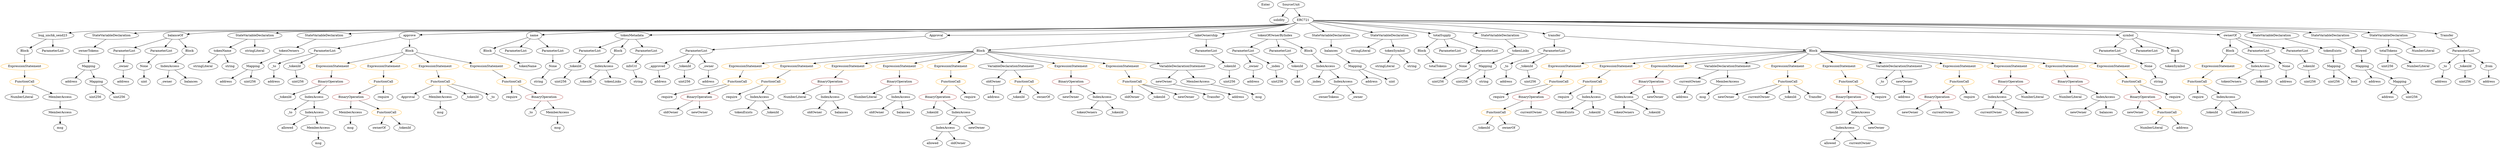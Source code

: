 strict digraph {
	graph [bb="0,0,9881.1,684"];
	node [label="\N"];
	Enter	[height=0.5,
		pos="5045.5,666",
		width=0.83628];
	Block_Unnamed_3	[color=black,
		height=0.5,
		label=Block,
		pos="177.54,450",
		width=0.90558];
	ExpressionStatement_Unnamed	[color=orange,
		height=0.5,
		label=ExpressionStatement,
		pos="177.54,378",
		width=2.458];
	Block_Unnamed_3 -> ExpressionStatement_Unnamed	[pos="e,177.54,396.1 177.54,431.7 177.54,424.41 177.54,415.73 177.54,407.54"];
	NumberLiteral_Unnamed_3	[color=black,
		height=0.5,
		label=NumberLiteral,
		pos="3448.5,234",
		width=1.765];
	FunctionDefinition_bug_unchk_send23	[color=black,
		height=0.5,
		label=bug_unchk_send23,
		pos="289.54,522",
		width=2.3194];
	FunctionDefinition_bug_unchk_send23 -> Block_Unnamed_3	[pos="e,198.4,464.04 263.28,504.59 246.74,494.25 225.33,480.87 208.04,470.06"];
	ParameterList_Unnamed_6	[color=black,
		height=0.5,
		label=ParameterList,
		pos="289.54,450",
		width=1.7095];
	FunctionDefinition_bug_unchk_send23 -> ParameterList_Unnamed_6	[pos="e,289.54,468.1 289.54,503.7 289.54,496.41 289.54,487.73 289.54,479.54"];
	BinaryOperation_Unnamed_7	[color=brown,
		height=0.5,
		label=BinaryOperation,
		pos="3307.5,306",
		width=1.9867];
	NumberLiteral_Unnamed_4	[color=black,
		height=0.5,
		label=NumberLiteral,
		pos="3166.5,234",
		width=1.765];
	BinaryOperation_Unnamed_7 -> NumberLiteral_Unnamed_4	[pos="e,3196.8,250.01 3276.2,289.46 3255.8,279.31 3228.9,265.95 3206.8,255.01"];
	IndexAccess_Unnamed_10	[color=black,
		height=0.5,
		label=IndexAccess,
		pos="3307.5,234",
		width=1.6402];
	BinaryOperation_Unnamed_7 -> IndexAccess_Unnamed_10	[pos="e,3307.5,252.1 3307.5,287.7 3307.5,280.41 3307.5,271.73 3307.5,263.54"];
	BinaryOperation_Unnamed_12	[color=brown,
		height=0.5,
		label=BinaryOperation,
		pos="7939.5,306",
		width=1.9867];
	IndexAccess_Unnamed_14	[color=black,
		height=0.5,
		label=IndexAccess,
		pos="7939.5,234",
		width=1.6402];
	BinaryOperation_Unnamed_12 -> IndexAccess_Unnamed_14	[pos="e,7939.5,252.1 7939.5,287.7 7939.5,280.41 7939.5,271.73 7939.5,263.54"];
	NumberLiteral_Unnamed_6	[color=black,
		height=0.5,
		label=NumberLiteral,
		pos="8080.5,234",
		width=1.765];
	BinaryOperation_Unnamed_12 -> NumberLiteral_Unnamed_6	[pos="e,8050.3,250.01 7970.8,289.46 7991.3,279.31 8018.2,265.95 8040.2,255.01"];
	Identifier__tokenId_15	[color=black,
		height=0.5,
		label=_tokenId,
		pos="2405.5,306",
		width=1.2244];
	Identifier_allowed_1	[color=black,
		height=0.5,
		label=allowed,
		pos="3720.5,18",
		width=1.0858];
	VariableDeclaration_tokenName	[color=black,
		height=0.5,
		label=tokenName,
		pos="958.54,450",
		width=1.46];
	stringLiteral_Unnamed	[color=black,
		height=0.5,
		label=stringLiteral,
		pos="887.54,378",
		width=1.5016];
	VariableDeclaration_tokenName -> stringLiteral_Unnamed	[pos="e,903.92,395.15 942.07,432.76 933.11,423.93 921.85,412.83 911.9,403.01"];
	ElementaryTypeName_string	[color=black,
		height=0.5,
		label=string,
		pos="990.54,378",
		width=0.864];
	VariableDeclaration_tokenName -> ElementaryTypeName_string	[pos="e,982.86,395.79 966.29,432.05 969.86,424.23 974.2,414.75 978.21,405.98"];
	ParameterList_Unnamed_11	[color=black,
		height=0.5,
		label=ParameterList,
		pos="1355.5,450",
		width=1.7095];
	Parameter__to	[color=black,
		height=0.5,
		label=_to,
		pos="1172.5,378",
		width=0.75];
	ParameterList_Unnamed_11 -> Parameter__to	[pos="e,1193.7,389.41 1315.8,435.83 1286,425.67 1244.4,410.88 1208.5,396 1207,395.37 1205.5,394.71 1203.9,394.03"];
	Parameter__tokenId_1	[color=black,
		height=0.5,
		label=_tokenId,
		pos="1261.5,378",
		width=1.2244];
	ParameterList_Unnamed_11 -> Parameter__tokenId_1	[pos="e,1281.9,394.19 1333.7,432.76 1321,423.31 1304.9,411.27 1291.1,400.98"];
	IndexAccess_Unnamed_7	[color=black,
		height=0.5,
		label=IndexAccess,
		pos="3773.5,90",
		width=1.6402];
	IndexAccess_Unnamed_7 -> Identifier_allowed_1	[pos="e,3732.9,35.307 3760.7,72.055 3754.4,63.767 3746.7,53.618 3739.8,44.424"];
	Identifier_oldOwner_1	[color=black,
		height=0.5,
		label=oldOwner,
		pos="3825.5,18",
		width=1.3214];
	IndexAccess_Unnamed_7 -> Identifier_oldOwner_1	[pos="e,3813.1,35.789 3786.1,72.055 3792.2,63.887 3799.6,53.912 3806.4,44.824"];
	IndexAccess_Unnamed_13	[color=black,
		height=0.5,
		label=IndexAccess,
		pos="7332.5,90",
		width=1.6402];
	Identifier_allowed_2	[color=black,
		height=0.5,
		label=allowed,
		pos="7272.5,18",
		width=1.0858];
	IndexAccess_Unnamed_13 -> Identifier_allowed_2	[pos="e,7286.2,34.988 7318.3,72.411 7311,63.832 7301.8,53.191 7293.7,43.67"];
	Identifier_currentOwner_2	[color=black,
		height=0.5,
		label=currentOwner,
		pos="7391.5,18",
		width=1.7095];
	IndexAccess_Unnamed_13 -> Identifier_currentOwner_2	[pos="e,7377.4,35.789 7346.8,72.055 7353.8,63.801 7362.3,53.701 7370,44.538"];
	FunctionCall_Unnamed_13	[color=orange,
		height=0.5,
		label=FunctionCall,
		pos="5931.5,162",
		width=1.6125];
	Identifier__tokenId_11	[color=black,
		height=0.5,
		label=_tokenId,
		pos="5878.5,90",
		width=1.2244];
	FunctionCall_Unnamed_13 -> Identifier__tokenId_11	[pos="e,5890.9,107.31 5918.7,144.05 5912.4,135.77 5904.7,125.62 5897.8,116.42"];
	Identifier_ownerOf_2	[color=black,
		height=0.5,
		label=ownerOf,
		pos="5984.5,90",
		width=1.2105];
	FunctionCall_Unnamed_13 -> Identifier_ownerOf_2	[pos="e,5972.2,107.31 5944.4,144.05 5950.6,135.77 5958.3,125.62 5965.3,116.42"];
	PragmaDirective_solidity	[color=black,
		height=0.5,
		label=solidity,
		pos="5097.5,594",
		width=1.0442];
	Identifier__tokenId_3	[color=black,
		height=0.5,
		label=_tokenId,
		pos="1196.5,234",
		width=1.2244];
	StateVariableDeclaration_Unnamed_7	[color=black,
		height=0.5,
		label=StateVariableDeclaration,
		pos="574.54,522",
		width=2.8184];
	VariableDeclaration_ownerTokens	[color=black,
		height=0.5,
		label=ownerTokens,
		pos="430.54,450",
		width=1.7095];
	StateVariableDeclaration_Unnamed_7 -> VariableDeclaration_ownerTokens	[pos="e,461.14,465.88 540.78,504.59 520.06,494.52 493.39,481.55 471.48,470.9"];
	ExpressionStatement_Unnamed_4	[color=orange,
		height=0.5,
		label=ExpressionStatement,
		pos="1412.5,378",
		width=2.458];
	BinaryOperation_Unnamed_2	[color=brown,
		height=0.5,
		label=BinaryOperation,
		pos="1394.5,306",
		width=1.9867];
	ExpressionStatement_Unnamed_4 -> BinaryOperation_Unnamed_2	[pos="e,1398.9,324.1 1408.1,359.7 1406.2,352.32 1403.9,343.52 1401.8,335.25"];
	BinaryOperation_Unnamed_14	[color=brown,
		height=0.5,
		label=BinaryOperation,
		pos="8225.5,306",
		width=1.9867];
	NumberLiteral_Unnamed_7	[color=black,
		height=0.5,
		label=NumberLiteral,
		pos="8225.5,234",
		width=1.765];
	BinaryOperation_Unnamed_14 -> NumberLiteral_Unnamed_7	[pos="e,8225.5,252.1 8225.5,287.7 8225.5,280.41 8225.5,271.73 8225.5,263.54"];
	IndexAccess_Unnamed_16	[color=black,
		height=0.5,
		label=IndexAccess,
		pos="8366.5,234",
		width=1.6402];
	BinaryOperation_Unnamed_14 -> IndexAccess_Unnamed_16	[pos="e,8336.8,249.77 8256.8,289.46 8277.4,279.24 8304.6,265.77 8326.7,254.78"];
	Identifier_tokenOwners_1	[color=black,
		height=0.5,
		label=tokenOwners,
		pos="4345.5,162",
		width=1.6679];
	VariableDeclaration__approved	[color=black,
		height=0.5,
		label=_approved,
		pos="2691.5,378",
		width=1.4184];
	ElementaryTypeName_address_18	[color=black,
		height=0.5,
		label=address,
		pos="2709.5,306",
		width=1.0996];
	VariableDeclaration__approved -> ElementaryTypeName_address_18	[pos="e,2705.1,324.1 2696,359.7 2697.9,352.32 2700.1,343.52 2702.3,335.25"];
	FunctionDefinition_balanceOf	[color=black,
		height=0.5,
		label=balanceOf,
		pos="768.54,522",
		width=1.3491];
	ParameterList_Unnamed_7	[color=black,
		height=0.5,
		label=ParameterList,
		pos="571.54,450",
		width=1.7095];
	FunctionDefinition_balanceOf -> ParameterList_Unnamed_7	[pos="e,609.49,464.49 734.22,508.81 702.65,497.59 655.51,480.84 620.08,468.25"];
	ParameterList_Unnamed_8	[color=black,
		height=0.5,
		label=ParameterList,
		pos="712.54,450",
		width=1.7095];
	FunctionDefinition_balanceOf -> ParameterList_Unnamed_8	[pos="e,726.1,467.96 755.27,504.41 748.67,496.16 740.55,486.01 733.16,476.78"];
	Block_Unnamed_4	[color=black,
		height=0.5,
		label=Block,
		pos="824.54,450",
		width=0.90558];
	FunctionDefinition_balanceOf -> Block_Unnamed_4	[pos="e,811.75,466.99 781.81,504.41 788.6,495.92 797.01,485.41 804.57,475.96"];
	Identifier_allowed	[color=black,
		height=0.5,
		label=allowed,
		pos="1208.5,90",
		width=1.0858];
	Parameter_None_2	[color=black,
		height=0.5,
		label=None,
		pos="5834.5,378",
		width=0.85014];
	ElementaryTypeName_uint256_7	[color=black,
		height=0.5,
		label=uint256,
		pos="5746.5,306",
		width=1.0442];
	Parameter_None_2 -> ElementaryTypeName_uint256_7	[pos="e,5765.2,321.87 5816.7,362.83 5804.5,353.07 5787.9,339.9 5774,328.8"];
	StateVariableDeclaration_Unnamed	[color=black,
		height=0.5,
		label=StateVariableDeclaration,
		pos="1083.5,522",
		width=2.8184];
	StateVariableDeclaration_Unnamed -> VariableDeclaration_tokenName	[pos="e,984.97,465.8 1053.9,504.41 1036.3,494.52 1013.7,481.88 994.94,471.38"];
	stringLiteral_Unnamed_1	[color=black,
		height=0.5,
		label=stringLiteral,
		pos="1083.5,450",
		width=1.5016];
	StateVariableDeclaration_Unnamed -> stringLiteral_Unnamed_1	[pos="e,1083.5,468.1 1083.5,503.7 1083.5,496.41 1083.5,487.73 1083.5,479.54"];
	Parameter__to_1	[color=black,
		height=0.5,
		label=_to,
		pos="6015.5,378",
		width=0.75];
	ElementaryTypeName_address_10	[color=black,
		height=0.5,
		label=address,
		pos="6015.5,306",
		width=1.0996];
	Parameter__to_1 -> ElementaryTypeName_address_10	[pos="e,6015.5,324.1 6015.5,359.7 6015.5,352.41 6015.5,343.73 6015.5,335.54"];
	FunctionCall_Unnamed_11	[color=orange,
		height=0.5,
		label=FunctionCall,
		pos="6358.5,306",
		width=1.6125];
	Identifier_require_6	[color=black,
		height=0.5,
		label=require,
		pos="6195.5,234",
		width=1.0026];
	FunctionCall_Unnamed_11 -> Identifier_require_6	[pos="e,6222.3,246.48 6325.6,290.83 6298.7,279.3 6260.8,263.02 6232.8,251.02"];
	IndexAccess_Unnamed_11	[color=black,
		height=0.5,
		label=IndexAccess,
		pos="6308.5,234",
		width=1.6402];
	FunctionCall_Unnamed_11 -> IndexAccess_Unnamed_11	[pos="e,6320.5,251.79 6346.4,288.05 6340.7,279.97 6333.6,270.12 6327.2,261.11"];
	ElementaryTypeName_address	[color=black,
		height=0.5,
		label=address,
		pos="5482.5,306",
		width=1.0996];
	ExpressionStatement_Unnamed_14	[color=orange,
		height=0.5,
		label=ExpressionStatement,
		pos="6255.5,378",
		width=2.458];
	FunctionCall_Unnamed_12	[color=orange,
		height=0.5,
		label=FunctionCall,
		pos="6224.5,306",
		width=1.6125];
	ExpressionStatement_Unnamed_14 -> FunctionCall_Unnamed_12	[pos="e,6232.1,324.1 6247.9,359.7 6244.5,352.07 6240.4,342.92 6236.7,334.4"];
	Identifier_ownerTokens	[color=black,
		height=0.5,
		label=ownerTokens,
		pos="5306.5,234",
		width=1.7095];
	Parameter_infoUrl	[color=black,
		height=0.5,
		label=infoUrl,
		pos="2585.5,378",
		width=1.0165];
	ElementaryTypeName_string_5	[color=black,
		height=0.5,
		label=string,
		pos="2620.5,306",
		width=0.864];
	Parameter_infoUrl -> ElementaryTypeName_string_5	[pos="e,2612.1,323.79 2594,360.05 2597.9,352.23 2602.7,342.75 2607.1,333.98"];
	VariableDeclaration__tokenId_1	[color=black,
		height=0.5,
		label=_tokenId,
		pos="2804.5,378",
		width=1.2244];
	ElementaryTypeName_uint256_15	[color=black,
		height=0.5,
		label=uint256,
		pos="2804.5,306",
		width=1.0442];
	VariableDeclaration__tokenId_1 -> ElementaryTypeName_uint256_15	[pos="e,2804.5,324.1 2804.5,359.7 2804.5,352.41 2804.5,343.73 2804.5,335.54"];
	Identifier__to_1	[color=black,
		height=0.5,
		label=_to,
		pos="1214.5,162",
		width=0.75];
	Identifier_tokenLinks	[color=black,
		height=0.5,
		label=tokenLinks,
		pos="2519.5,306",
		width=1.4323];
	Block_Unnamed_2	[color=black,
		height=0.5,
		label=Block,
		pos="5662.5,450",
		width=0.90558];
	Identifier_totalTokens	[color=black,
		height=0.5,
		label=totalTokens,
		pos="5731.5,378",
		width=1.5155];
	Block_Unnamed_2 -> Identifier_totalTokens	[pos="e,5715.1,395.63 5677.5,433.81 5686.2,425.02 5697.3,413.73 5707.2,403.69"];
	Mapping_Unnamed_7	[color=black,
		height=0.5,
		label=Mapping,
		pos="5926.5,378",
		width=1.2105];
	ElementaryTypeName_uint256_6	[color=black,
		height=0.5,
		label=uint256,
		pos="5839.5,306",
		width=1.0442];
	Mapping_Unnamed_7 -> ElementaryTypeName_uint256_6	[pos="e,5858.2,322.01 5907.2,361.46 5895.4,351.91 5879.9,339.51 5866.8,328.96"];
	ElementaryTypeName_string_2	[color=black,
		height=0.5,
		label=string,
		pos="5926.5,306",
		width=0.864];
	Mapping_Unnamed_7 -> ElementaryTypeName_string_2	[pos="e,5926.5,324.1 5926.5,359.7 5926.5,352.41 5926.5,343.73 5926.5,335.54"];
	ElementaryTypeName_address_7	[color=black,
		height=0.5,
		label=address,
		pos="1172.5,306",
		width=1.0996];
	Parameter__to -> ElementaryTypeName_address_7	[pos="e,1172.5,324.1 1172.5,359.7 1172.5,352.41 1172.5,343.73 1172.5,335.54"];
	Identifier_msg_5	[color=black,
		height=0.5,
		label=msg,
		pos="5050.5,234",
		width=0.75];
	Parameter_None_4	[color=black,
		height=0.5,
		label=None,
		pos="9016.5,378",
		width=0.85014];
	ElementaryTypeName_address_6	[color=black,
		height=0.5,
		label=address,
		pos="9016.5,306",
		width=1.0996];
	Parameter_None_4 -> ElementaryTypeName_address_6	[pos="e,9016.5,324.1 9016.5,359.7 9016.5,352.41 9016.5,343.73 9016.5,335.54"];
	StateVariableDeclaration_Unnamed_4	[color=black,
		height=0.5,
		label=StateVariableDeclaration,
		pos="1375.5,522",
		width=2.8184];
	VariableDeclaration_tokenOwners	[color=black,
		height=0.5,
		label=tokenOwners,
		pos="1215.5,450",
		width=1.6679];
	StateVariableDeclaration_Unnamed_4 -> VariableDeclaration_tokenOwners	[pos="e,1248.5,465.44 1338.8,504.94 1315,494.52 1283.9,480.9 1258.9,469.95"];
	FunctionDefinition_approve	[color=black,
		height=0.5,
		label=approve,
		pos="1704.5,522",
		width=1.1412];
	FunctionDefinition_approve -> ParameterList_Unnamed_11	[pos="e,1405.3,460.98 1667.5,513.58 1607.7,501.57 1489,477.77 1416.5,463.23"];
	Block_Unnamed_6	[color=black,
		height=0.5,
		label=Block,
		pos="1704.5,450",
		width=0.90558];
	FunctionDefinition_approve -> Block_Unnamed_6	[pos="e,1704.5,468.1 1704.5,503.7 1704.5,496.41 1704.5,487.73 1704.5,479.54"];
	FunctionDefinition_name	[color=black,
		height=0.5,
		label=name,
		pos="2186.5,522",
		width=0.83628];
	Block_Unnamed	[color=black,
		height=0.5,
		label=Block,
		pos="2004.5,450",
		width=0.90558];
	FunctionDefinition_name -> Block_Unnamed	[pos="e,2030.1,461.74 2161.2,511.78 2132.9,501.4 2085.8,483.9 2045.5,468 2043.8,467.32 2042.1,466.62 2040.3,465.9"];
	ParameterList_Unnamed	[color=black,
		height=0.5,
		label=ParameterList,
		pos="2116.5,450",
		width=1.7095];
	FunctionDefinition_name -> ParameterList_Unnamed	[pos="e,2133.3,467.79 2171.7,506.15 2162.9,497.38 2151.6,486.03 2141.5,475.91"];
	ParameterList_Unnamed_1	[color=black,
		height=0.5,
		label=ParameterList,
		pos="2257.5,450",
		width=1.7095];
	FunctionDefinition_name -> ParameterList_Unnamed_1	[pos="e,2240.5,467.79 2201.6,506.15 2210.6,497.29 2222.2,485.8 2232.6,475.61"];
	ExpressionStatement_Unnamed_1	[color=orange,
		height=0.5,
		label=ExpressionStatement,
		pos="8742.5,378",
		width=2.458];
	FunctionCall_Unnamed_1	[color=orange,
		height=0.5,
		label=FunctionCall,
		pos="8656.5,306",
		width=1.6125];
	ExpressionStatement_Unnamed_1 -> FunctionCall_Unnamed_1	[pos="e,8676.6,323.31 8721.7,360.05 8710.8,351.16 8697.2,340.11 8685.3,330.41"];
	ElementaryTypeName_address_1	[color=black,
		height=0.5,
		label=address,
		pos="982.54,306",
		width=1.0996];
	ParameterList_Unnamed_13	[color=black,
		height=0.5,
		label=ParameterList,
		pos="6177.5,450",
		width=1.7095];
	ParameterList_Unnamed_13 -> Parameter__to_1	[pos="e,6037.2,389.4 6142.6,434.78 6117.2,424.33 6082.1,409.63 6051.5,396 6050.2,395.41 6048.9,394.81 6047.5,394.2"];
	Parameter__tokenId_3	[color=black,
		height=0.5,
		label=_tokenId,
		pos="6104.5,378",
		width=1.2244];
	ParameterList_Unnamed_13 -> Parameter__tokenId_3	[pos="e,6121.2,394.99 6160.2,432.41 6151,423.57 6139.5,412.53 6129.3,402.79"];
	ElementaryTypeName_string_4	[color=black,
		height=0.5,
		label=string,
		pos="8514.5,306",
		width=0.864];
	BinaryOperation_Unnamed_2 -> Identifier__tokenId_3	[pos="e,1229,246.48 1354.5,290.83 1321.1,279.05 1273.8,262.3 1239.6,250.23"];
	IndexAccess_Unnamed_3	[color=black,
		height=0.5,
		label=IndexAccess,
		pos="1317.5,234",
		width=1.6402];
	BinaryOperation_Unnamed_2 -> IndexAccess_Unnamed_3	[pos="e,1335.7,251.47 1376.3,288.41 1366.7,279.69 1354.8,268.85 1344.2,259.21"];
	ParameterList_Unnamed_3	[color=black,
		height=0.5,
		label=ParameterList,
		pos="8322.5,450",
		width=1.7095];
	Parameter_None_1	[color=black,
		height=0.5,
		label=None,
		pos="8466.5,378",
		width=0.85014];
	ParameterList_Unnamed_3 -> Parameter_None_1	[pos="e,8443.7,390.09 8353.4,433.98 8377,422.51 8409.5,406.72 8433.6,395"];
	BinaryOperation_Unnamed	[color=brown,
		height=0.5,
		label=BinaryOperation,
		pos="1466.5,234",
		width=1.9867];
	MemberAccess_Unnamed_2	[color=black,
		height=0.5,
		label=MemberAccess,
		pos="1465.5,162",
		width=1.9174];
	BinaryOperation_Unnamed -> MemberAccess_Unnamed_2	[pos="e,1465.8,180.1 1466.3,215.7 1466.2,208.41 1466.1,199.73 1465.9,191.54"];
	FunctionCall_Unnamed_3	[color=orange,
		height=0.5,
		label=FunctionCall,
		pos="1610.5,162",
		width=1.6125];
	BinaryOperation_Unnamed -> FunctionCall_Unnamed_3	[pos="e,1580.1,177.77 1498.5,217.46 1519.5,207.24 1547.2,193.77 1569.8,182.78"];
	ElementaryTypeName_uint256_12	[color=black,
		height=0.5,
		label=uint256,
		pos="5088.5,306",
		width=1.0442];
	Block_Unnamed_7	[color=black,
		height=0.5,
		label=Block,
		pos="3943.5,450",
		width=0.90558];
	ExpressionStatement_Unnamed_7	[color=orange,
		height=0.5,
		label=ExpressionStatement,
		pos="3050.5,378",
		width=2.458];
	Block_Unnamed_7 -> ExpressionStatement_Unnamed_7	[pos="e,3113.7,390.95 3910.9,448.05 3802.2,444.65 3443.1,431.27 3148.5,396 3140.8,395.08 3132.8,393.96 3124.9,392.74"];
	ExpressionStatement_Unnamed_6	[color=orange,
		height=0.5,
		label=ExpressionStatement,
		pos="3245.5,378",
		width=2.458];
	Block_Unnamed_7 -> ExpressionStatement_Unnamed_6	[pos="e,3309.2,390.84 3910.9,447.08 3820.5,441.56 3559.2,424.18 3343.5,396 3336.1,395.02 3328.3,393.88 3320.5,392.67"];
	ExpressionStatement_Unnamed_11	[color=orange,
		height=0.5,
		label=ExpressionStatement,
		pos="3440.5,378",
		width=2.458];
	Block_Unnamed_7 -> ExpressionStatement_Unnamed_11	[pos="e,3505.3,390.63 3911.7,445.29 3843.3,437.22 3677.2,417.09 3538.5,396 3531.4,394.91 3524,393.73 3516.5,392.51"];
	ExpressionStatement_Unnamed_9	[color=orange,
		height=0.5,
		label=ExpressionStatement,
		pos="3635.5,378",
		width=2.458];
	Block_Unnamed_7 -> ExpressionStatement_Unnamed_9	[pos="e,3693,392.06 3913.7,442.22 3865.6,431.29 3769.7,409.49 3704.1,394.57"];
	ExpressionStatement_Unnamed_8	[color=orange,
		height=0.5,
		label=ExpressionStatement,
		pos="3830.5,378",
		width=2.458];
	Block_Unnamed_7 -> ExpressionStatement_Unnamed_8	[pos="e,3857.3,395.57 3922.3,435.83 3906.7,426.21 3885.3,412.92 3867,401.61"];
	VariableDeclarationStatement_Unnamed	[color=black,
		height=0.5,
		label=VariableDeclarationStatement,
		pos="4056.5,378",
		width=3.3174];
	Block_Unnamed_7 -> VariableDeclarationStatement_Unnamed	[pos="e,4029.4,395.82 3964.8,435.83 3980.2,426.28 4001.5,413.1 4019.7,401.85"];
	ExpressionStatement_Unnamed_10	[color=orange,
		height=0.5,
		label=ExpressionStatement,
		pos="4282.5,378",
		width=2.458];
	Block_Unnamed_7 -> ExpressionStatement_Unnamed_10	[pos="e,4222.1,391.48 3973.9,442.73 4026.9,431.78 4137.7,408.91 4211.1,393.75"];
	ExpressionStatement_Unnamed_12	[color=orange,
		height=0.5,
		label=ExpressionStatement,
		pos="4477.5,378",
		width=2.458];
	Block_Unnamed_7 -> ExpressionStatement_Unnamed_12	[pos="e,4413,390.67 3975.6,445.67 4047.9,438.03 4228.9,418.21 4379.5,396 4386.7,394.94 4394.2,393.76 4401.7,392.55"];
	VariableDeclarationStatement_Unnamed_1	[color=black,
		height=0.5,
		label=VariableDeclarationStatement,
		pos="4703.5,378",
		width=3.3174];
	Block_Unnamed_7 -> VariableDeclarationStatement_Unnamed_1	[pos="e,4617.9,390.86 3976.1,446.81 4069.4,440.42 4345.8,420.66 4574.5,396 4585,394.88 4595.8,393.6 4606.7,392.27"];
	ElementaryTypeName_uint256_11	[color=black,
		height=0.5,
		label=uint256,
		pos="6110.5,306",
		width=1.0442];
	Parameter__tokenId_3 -> ElementaryTypeName_uint256_11	[pos="e,6109.1,324.1 6106,359.7 6106.6,352.41 6107.4,343.73 6108.1,335.54"];
	Identifier_msg_2	[color=black,
		height=0.5,
		label=msg,
		pos="2309.5,90",
		width=0.75];
	ExpressionStatement_Unnamed_13	[color=orange,
		height=0.5,
		label=ExpressionStatement,
		pos="6450.5,378",
		width=2.458];
	ExpressionStatement_Unnamed_13 -> FunctionCall_Unnamed_11	[pos="e,6379.9,323.23 6428.7,360.41 6416.8,351.37 6401.9,340.03 6388.9,330.13"];
	IndexAccess_Unnamed_3 -> Identifier__to_1	[pos="e,1233,175.56 1294.2,217.12 1278.8,206.69 1258.7,193.01 1242.5,182.01"];
	IndexAccess_Unnamed_4	[color=black,
		height=0.5,
		label=IndexAccess,
		pos="1318.5,162",
		width=1.6402];
	IndexAccess_Unnamed_3 -> IndexAccess_Unnamed_4	[pos="e,1318.3,180.1 1317.8,215.7 1317.9,208.41 1318,199.73 1318.1,191.54"];
	MemberAccess_Unnamed_4	[color=black,
		height=0.5,
		label=MemberAccess,
		pos="1334.5,90",
		width=1.9174];
	Identifier_msg_3	[color=black,
		height=0.5,
		label=msg,
		pos="1334.5,18",
		width=0.75];
	MemberAccess_Unnamed_4 -> Identifier_msg_3	[pos="e,1334.5,36.104 1334.5,71.697 1334.5,64.407 1334.5,55.726 1334.5,47.536"];
	Parameter__owner	[color=black,
		height=0.5,
		label=_owner,
		pos="561.54,378",
		width=1.0719];
	ElementaryTypeName_address_5	[color=black,
		height=0.5,
		label=address,
		pos="561.54,306",
		width=1.0996];
	Parameter__owner -> ElementaryTypeName_address_5	[pos="e,561.54,324.1 561.54,359.7 561.54,352.41 561.54,343.73 561.54,335.54"];
	Identifier_oldOwner_3	[color=black,
		height=0.5,
		label=oldOwner,
		pos="3232.5,162",
		width=1.3214];
	IndexAccess_Unnamed_10 -> Identifier_oldOwner_3	[pos="e,3249.9,179.23 3289.8,216.41 3280.4,207.63 3268.6,196.69 3258.3,187"];
	Identifier_balances_2	[color=black,
		height=0.5,
		label=balances,
		pos="3340.5,162",
		width=1.1828];
	IndexAccess_Unnamed_10 -> Identifier_balances_2	[pos="e,3332.5,180.1 3315.7,215.7 3319.3,208.07 3323.6,198.92 3327.6,190.4"];
	VariableDeclaration_oldOwner	[color=black,
		height=0.5,
		label=oldOwner,
		pos="3958.5,306",
		width=1.3214];
	ElementaryTypeName_address_8	[color=black,
		height=0.5,
		label=address,
		pos="3958.5,234",
		width=1.0996];
	VariableDeclaration_oldOwner -> ElementaryTypeName_address_8	[pos="e,3958.5,252.1 3958.5,287.7 3958.5,280.41 3958.5,271.73 3958.5,263.54"];
	FunctionCall_Unnamed_8	[color=orange,
		height=0.5,
		label=FunctionCall,
		pos="3015.5,306",
		width=1.6125];
	ExpressionStatement_Unnamed_7 -> FunctionCall_Unnamed_8	[pos="e,3024.1,324.1 3041.9,359.7 3038.1,352.07 3033.5,342.92 3029.2,334.4"];
	Identifier__tokenId_8	[color=black,
		height=0.5,
		label=_tokenId,
		pos="4467.5,162",
		width=1.2244];
	Identifier_ownerOf	[color=black,
		height=0.5,
		label=ownerOf,
		pos="1582.5,90",
		width=1.2105];
	Block_Unnamed_5	[color=black,
		height=0.5,
		label=Block,
		pos="8824.5,450",
		width=0.90558];
	Block_Unnamed_5 -> ExpressionStatement_Unnamed_1	[pos="e,8762.4,395.95 8807.5,434.5 8797,425.47 8783.1,413.64 8770.9,403.23"];
	IndexAccess_Unnamed_2	[color=black,
		height=0.5,
		label=IndexAccess,
		pos="8908.5,378",
		width=1.6402];
	Block_Unnamed_5 -> IndexAccess_Unnamed_2	[pos="e,8888.8,395.45 8841.9,434.5 8852.9,425.34 8867.4,413.31 8880,402.78"];
	FunctionDefinition_tokenMetadata	[color=black,
		height=0.5,
		label=tokenMetadata,
		pos="2566.5,522",
		width=1.8065];
	ParameterList_Unnamed_16	[color=black,
		height=0.5,
		label=ParameterList,
		pos="2398.5,450",
		width=1.7095];
	FunctionDefinition_tokenMetadata -> ParameterList_Unnamed_16	[pos="e,2433,465.37 2531.7,506.5 2506.2,495.85 2471.3,481.31 2443.6,469.78"];
	Block_Unnamed_10	[color=black,
		height=0.5,
		label=Block,
		pos="2510.5,450",
		width=0.90558];
	FunctionDefinition_tokenMetadata -> Block_Unnamed_10	[pos="e,2523.2,466.83 2553,504.05 2546.2,495.56 2537.8,485.11 2530.3,475.73"];
	ParameterList_Unnamed_17	[color=black,
		height=0.5,
		label=ParameterList,
		pos="2622.5,450",
		width=1.7095];
	FunctionDefinition_tokenMetadata -> ParameterList_Unnamed_17	[pos="e,2609.1,467.79 2580.1,504.05 2586.7,495.8 2594.8,485.7 2602.1,476.54"];
	ParameterList_Unnamed_14	[color=black,
		height=0.5,
		label=ParameterList,
		pos="4958.5,450",
		width=1.7095];
	Parameter__owner_1	[color=black,
		height=0.5,
		label=_owner,
		pos="4986.5,378",
		width=1.0719];
	ParameterList_Unnamed_14 -> Parameter__owner_1	[pos="e,4979.7,396.1 4965.5,431.7 4968.5,424.15 4972.1,415.12 4975.5,406.68"];
	Parameter__index	[color=black,
		height=0.5,
		label=_index,
		pos="5078.5,378",
		width=0.98875];
	ParameterList_Unnamed_14 -> Parameter__index	[pos="e,5056,392.14 4985.2,433.46 5003.2,422.95 5027.1,409 5046.2,397.85"];
	VariableDeclaration__to	[color=black,
		height=0.5,
		label=_to,
		pos="9656.5,378",
		width=0.75];
	ElementaryTypeName_address_16	[color=black,
		height=0.5,
		label=address,
		pos="9651.5,306",
		width=1.0996];
	VariableDeclaration__to -> ElementaryTypeName_address_16	[pos="e,9652.8,324.1 9655.3,359.7 9654.8,352.41 9654.2,343.73 9653.6,335.54"];
	ParameterList_Unnamed_15	[color=black,
		height=0.5,
		label=ParameterList,
		pos="5099.5,450",
		width=1.7095];
	Parameter_tokenId	[color=black,
		height=0.5,
		label=tokenId,
		pos="5171.5,378",
		width=1.0858];
	ParameterList_Unnamed_15 -> Parameter_tokenId	[pos="e,5155.6,394.51 5116.6,432.41 5125.8,423.44 5137.4,412.21 5147.5,402.37"];
	EventDefinition_Approval	[color=black,
		height=0.5,
		label=Approval,
		pos="3759.5,522",
		width=1.266];
	ParameterList_Unnamed_19	[color=black,
		height=0.5,
		label=ParameterList,
		pos="2854.5,450",
		width=1.7095];
	EventDefinition_Approval -> ParameterList_Unnamed_19	[pos="e,2913.4,455.55 3715,517.55 3568.8,506.24 3102.9,470.21 2924.7,456.43"];
	Block_Unnamed_8	[color=black,
		height=0.5,
		label=Block,
		pos="7194.5,450",
		width=0.90558];
	Block_Unnamed_8 -> ExpressionStatement_Unnamed_14	[pos="e,6318.7,390.99 7162,448.22 7049.4,445.26 6667,432.95 6353.5,396 6345.8,395.09 6337.8,393.98 6329.9,392.77"];
	Block_Unnamed_8 -> ExpressionStatement_Unnamed_13	[pos="e,6514.2,390.9 7161.8,447.36 7066.8,442.37 6782.7,425.85 6548.5,396 6541.1,395.05 6533.3,393.92 6525.5,392.72"];
	ExpressionStatement_Unnamed_19	[color=orange,
		height=0.5,
		label=ExpressionStatement,
		pos="6645.5,378",
		width=2.458];
	Block_Unnamed_8 -> ExpressionStatement_Unnamed_19	[pos="e,6710,390.71 7162.5,445.84 7088.5,438.42 6900.2,418.77 6743.5,396 6736.3,394.95 6728.8,393.79 6721.4,392.58"];
	VariableDeclarationStatement_Unnamed_2	[color=black,
		height=0.5,
		label=VariableDeclarationStatement,
		pos="6871.5,378",
		width=3.3174];
	Block_Unnamed_8 -> VariableDeclarationStatement_Unnamed_2	[pos="e,6937.9,393.39 7164.4,442.48 7115.7,431.91 7017.9,410.72 6948.8,395.74"];
	ExpressionStatement_Unnamed_21	[color=orange,
		height=0.5,
		label=ExpressionStatement,
		pos="7097.5,378",
		width=2.458];
	Block_Unnamed_8 -> ExpressionStatement_Unnamed_21	[pos="e,7120.8,395.76 7175.4,435.17 7162.4,425.8 7144.9,413.19 7129.8,402.29"];
	ExpressionStatement_Unnamed_17	[color=orange,
		height=0.5,
		label=ExpressionStatement,
		pos="7292.5,378",
		width=2.458];
	Block_Unnamed_8 -> ExpressionStatement_Unnamed_17	[pos="e,7269.1,395.76 7213.9,435.17 7227,425.8 7244.7,413.19 7259.9,402.29"];
	VariableDeclarationStatement_Unnamed_3	[color=black,
		height=0.5,
		label=VariableDeclarationStatement,
		pos="7518.5,378",
		width=3.3174];
	Block_Unnamed_8 -> VariableDeclarationStatement_Unnamed_3	[pos="e,7452.3,393.32 7224.7,442.48 7273.7,431.89 7372,410.66 7441.4,395.67"];
	ExpressionStatement_Unnamed_15	[color=orange,
		height=0.5,
		label=ExpressionStatement,
		pos="7744.5,378",
		width=2.458];
	Block_Unnamed_8 -> ExpressionStatement_Unnamed_15	[pos="e,7680,390.71 7226.7,445.85 7300.8,438.43 7489.6,418.8 7646.5,396 7653.7,394.95 7661.2,393.79 7668.7,392.58"];
	ExpressionStatement_Unnamed_18	[color=orange,
		height=0.5,
		label=ExpressionStatement,
		pos="7939.5,378",
		width=2.458];
	Block_Unnamed_8 -> ExpressionStatement_Unnamed_18	[pos="e,7875.9,390.9 7227.3,447.36 7322.5,442.38 7607,425.88 7841.5,396 7849,395.05 7856.8,393.92 7864.6,392.72"];
	ExpressionStatement_Unnamed_20	[color=orange,
		height=0.5,
		label=ExpressionStatement,
		pos="8134.5,378",
		width=2.458];
	Block_Unnamed_8 -> ExpressionStatement_Unnamed_20	[pos="e,8071.4,390.99 7227.2,448.22 7339.8,445.27 7722.7,432.99 8036.5,396 8044.2,395.09 8052.2,393.98 8060.2,392.77"];
	ExpressionStatement_Unnamed_16	[color=orange,
		height=0.5,
		label=ExpressionStatement,
		pos="8329.5,378",
		width=2.458];
	Block_Unnamed_8 -> ExpressionStatement_Unnamed_16	[pos="e,8266.7,391.06 7227.3,448.76 7355.9,447.53 7837.9,440.04 8231.5,396 8239.3,395.13 8247.4,394.04 8255.4,392.83"];
	Identifier_oldOwner_2	[color=black,
		height=0.5,
		label=oldOwner,
		pos="3492.5,162",
		width=1.3214];
	FunctionDefinition_takeOwnership	[color=black,
		height=0.5,
		label=takeOwnership,
		pos="4817.5,522",
		width=1.8343];
	FunctionDefinition_takeOwnership -> Block_Unnamed_7	[pos="e,3975.6,453.57 4754.7,515.97 4586.6,502.5 4129.9,465.92 3986.9,454.47"];
	ParameterList_Unnamed_12	[color=black,
		height=0.5,
		label=ParameterList,
		pos="4817.5,450",
		width=1.7095];
	FunctionDefinition_takeOwnership -> ParameterList_Unnamed_12	[pos="e,4817.5,468.1 4817.5,503.7 4817.5,496.41 4817.5,487.73 4817.5,479.54"];
	Identifier__to_3	[color=black,
		height=0.5,
		label=_to,
		pos="7475.5,306",
		width=0.75];
	BinaryOperation_Unnamed_10	[color=brown,
		height=0.5,
		label=BinaryOperation,
		pos="8515.5,234",
		width=1.9867];
	Identifier_newOwner_5	[color=black,
		height=0.5,
		label=newOwner,
		pos="8480.5,162",
		width=1.4046];
	BinaryOperation_Unnamed_10 -> Identifier_newOwner_5	[pos="e,8489.1,180.1 8506.9,215.7 8503.1,208.07 8498.5,198.92 8494.2,190.4"];
	FunctionCall_Unnamed_16	[color=orange,
		height=0.5,
		label=FunctionCall,
		pos="8607.5,162",
		width=1.6125];
	BinaryOperation_Unnamed_10 -> FunctionCall_Unnamed_16	[pos="e,8586.2,179.23 8537.3,216.41 8549.2,207.37 8564.1,196.03 8577.1,186.13"];
	VariableDeclaration_newOwner	[color=black,
		height=0.5,
		label=newOwner,
		pos="4635.5,306",
		width=1.4046];
	ElementaryTypeName_address_9	[color=black,
		height=0.5,
		label=address,
		pos="4965.5,234",
		width=1.0996];
	VariableDeclaration_newOwner -> ElementaryTypeName_address_9	[pos="e,4935.7,246.26 4673.1,293.63 4680.5,291.6 4688.2,289.62 4695.5,288 4792.7,266.4 4820.1,276.4 4916.5,252 4919.3,251.3 4922.1,250.52 \
4924.9,249.69"];
	Identifier__owner	[color=black,
		height=0.5,
		label=_owner,
		pos="744.54,306",
		width=1.0719];
	FunctionDefinition_tokenOfOwnerByIndex	[color=black,
		height=0.5,
		label=tokenOfOwnerByIndex,
		pos="5087.5,522",
		width=2.7075];
	FunctionDefinition_tokenOfOwnerByIndex -> ParameterList_Unnamed_14	[pos="e,4986.8,466.35 5057.3,504.59 5039.2,494.79 5016.1,482.26 4996.8,471.78"];
	FunctionDefinition_tokenOfOwnerByIndex -> ParameterList_Unnamed_15	[pos="e,5096.6,468.1 5090.5,503.7 5091.8,496.32 5093.3,487.52 5094.7,479.25"];
	Block_Unnamed_9	[color=black,
		height=0.5,
		label=Block,
		pos="5211.5,450",
		width=0.90558];
	FunctionDefinition_tokenOfOwnerByIndex -> Block_Unnamed_9	[pos="e,5189.3,463.53 5116.9,504.41 5135.7,493.79 5160.2,480 5179.5,469.09"];
	Identifier_msg_1	[color=black,
		height=0.5,
		label=msg,
		pos="1465.5,90",
		width=0.75];
	MemberAccess_Unnamed_2 -> Identifier_msg_1	[pos="e,1465.5,108.1 1465.5,143.7 1465.5,136.41 1465.5,127.73 1465.5,119.54"];
	FunctionCall_Unnamed_6	[color=orange,
		height=0.5,
		label=FunctionCall,
		pos="3149.5,306",
		width=1.6125];
	ExpressionStatement_Unnamed_6 -> FunctionCall_Unnamed_6	[pos="e,3171.5,322.99 3222.8,360.41 3210.2,351.21 3194.3,339.64 3180.6,329.63"];
	FunctionCall_Unnamed_7	[color=orange,
		height=0.5,
		label=FunctionCall,
		pos="4082.5,306",
		width=1.6125];
	Identifier__tokenId_6	[color=black,
		height=0.5,
		label=_tokenId,
		pos="4060.5,234",
		width=1.2244];
	FunctionCall_Unnamed_7 -> Identifier__tokenId_6	[pos="e,4065.9,252.1 4077.1,287.7 4074.8,280.24 4072,271.32 4069.3,262.97"];
	Identifier_ownerOf_1	[color=black,
		height=0.5,
		label=ownerOf,
		pos="4166.5,234",
		width=1.2105];
	FunctionCall_Unnamed_7 -> Identifier_ownerOf_1	[pos="e,4147.7,250.67 4102,288.76 4113,279.62 4126.9,268.06 4138.9,258"];
	Identifier_tokenOwners_2	[color=black,
		height=0.5,
		label=tokenOwners,
		pos="6443.5,162",
		width=1.6679];
	ExpressionStatement_Unnamed_11 -> BinaryOperation_Unnamed_7	[pos="e,3337.3,322.67 3409.7,360.76 3391.1,351 3367.3,338.46 3347.3,327.95"];
	Identifier_msg	[color=black,
		height=0.5,
		label=msg,
		pos="214.54,90",
		width=0.75];
	StateVariableDeclaration_Unnamed_3	[color=black,
		height=0.5,
		label=StateVariableDeclaration,
		pos="5304.5,522",
		width=2.8184];
	VariableDeclaration_balances	[color=black,
		height=0.5,
		label=balances,
		pos="5304.5,450",
		width=1.1828];
	StateVariableDeclaration_Unnamed_3 -> VariableDeclaration_balances	[pos="e,5304.5,468.1 5304.5,503.7 5304.5,496.41 5304.5,487.73 5304.5,479.54"];
	Parameter__tokenId_4	[color=black,
		height=0.5,
		label=_tokenId,
		pos="2350.5,378",
		width=1.2244];
	ParameterList_Unnamed_16 -> Parameter__tokenId_4	[pos="e,2362.1,395.79 2386.9,432.05 2381.4,423.97 2374.6,414.12 2368.4,405.11"];
	VariableDeclaration__tokenId	[color=black,
		height=0.5,
		label=_tokenId,
		pos="9745.5,378",
		width=1.2244];
	ElementaryTypeName_uint256_14	[color=black,
		height=0.5,
		label=uint256,
		pos="9746.5,306",
		width=1.0442];
	VariableDeclaration__tokenId -> ElementaryTypeName_uint256_14	[pos="e,9746.3,324.1 9745.8,359.7 9745.9,352.41 9746,343.73 9746.1,335.54"];
	Identifier_require_7	[color=black,
		height=0.5,
		label=require,
		pos="5943.5,234",
		width=1.0026];
	BinaryOperation_Unnamed_13	[color=brown,
		height=0.5,
		label=BinaryOperation,
		pos="6571.5,306",
		width=1.9867];
	ExpressionStatement_Unnamed_19 -> BinaryOperation_Unnamed_13	[pos="e,6589.3,323.79 6627.6,360.05 6618.6,351.54 6607.6,341.07 6597.6,331.68"];
	Mapping_Unnamed_3	[color=black,
		height=0.5,
		label=Mapping,
		pos="9329.5,378",
		width=1.2105];
	ElementaryTypeName_address_2	[color=black,
		height=0.5,
		label=address,
		pos="9372.5,306",
		width=1.0996];
	Mapping_Unnamed_3 -> ElementaryTypeName_address_2	[pos="e,9362.2,323.79 9339.9,360.05 9344.9,352.06 9350.8,342.33 9356.3,333.4"];
	Mapping_Unnamed_4	[color=black,
		height=0.5,
		label=Mapping,
		pos="9473.5,306",
		width=1.2105];
	Mapping_Unnamed_3 -> Mapping_Unnamed_4	[pos="e,9446.2,320.28 9357,363.67 9379.4,352.77 9411.3,337.25 9436.1,325.21"];
	ElementaryTypeName_uint256_13	[color=black,
		height=0.5,
		label=uint256,
		pos="2305.5,306",
		width=1.0442];
	ExpressionStatement_Unnamed_2	[color=orange,
		height=0.5,
		label=ExpressionStatement,
		pos="1607.5,378",
		width=2.458];
	FunctionCall_Unnamed_2	[color=orange,
		height=0.5,
		label=FunctionCall,
		pos="1592.5,306",
		width=1.6125];
	ExpressionStatement_Unnamed_2 -> FunctionCall_Unnamed_2	[pos="e,1596.2,324.1 1603.8,359.7 1602.3,352.32 1600.4,343.52 1598.6,335.25"];
	Identifier_tokenExists_1	[color=black,
		height=0.5,
		label=tokenExists,
		pos="2941.5,162",
		width=1.4877];
	ElementaryTypeName_address_14	[color=black,
		height=0.5,
		label=address,
		pos="4993.5,306",
		width=1.0996];
	StateVariableDeclaration_Unnamed_1	[color=black,
		height=0.5,
		label=StateVariableDeclaration,
		pos="5525.5,522",
		width=2.8184];
	stringLiteral_Unnamed_3	[color=black,
		height=0.5,
		label=stringLiteral,
		pos="5419.5,450",
		width=1.5016];
	StateVariableDeclaration_Unnamed_1 -> stringLiteral_Unnamed_3	[pos="e,5442.9,466.43 5500.1,504.23 5485.7,494.72 5467.6,482.71 5452.1,472.51"];
	VariableDeclaration_tokenSymbol	[color=black,
		height=0.5,
		label=tokenSymbol,
		pos="5551.5,450",
		width=1.6679];
	StateVariableDeclaration_Unnamed_1 -> VariableDeclaration_tokenSymbol	[pos="e,5545.2,468.1 5532,503.7 5534.8,496.15 5538.1,487.12 5541.3,478.68"];
	Identifier_newOwner_2	[color=black,
		height=0.5,
		label=newOwner,
		pos="4278.5,234",
		width=1.4046];
	Identifier_balances	[color=black,
		height=0.5,
		label=balances,
		pos="843.54,306",
		width=1.1828];
	FunctionCall_Unnamed_2 -> BinaryOperation_Unnamed	[pos="e,1495.1,250.89 1565.2,289.81 1547.7,280.06 1524.6,267.26 1505.2,256.48"];
	Identifier_require_1	[color=black,
		height=0.5,
		label=require,
		pos="1592.5,234",
		width=1.0026];
	FunctionCall_Unnamed_2 -> Identifier_require_1	[pos="e,1592.5,252.1 1592.5,287.7 1592.5,280.41 1592.5,271.73 1592.5,263.54"];
	Identifier__tokenId_7	[color=black,
		height=0.5,
		label=_tokenId,
		pos="3716.5,162",
		width=1.2244];
	Identifier_require_4	[color=black,
		height=0.5,
		label=require,
		pos="2660.5,234",
		width=1.0026];
	BinaryOperation_Unnamed_9	[color=brown,
		height=0.5,
		label=BinaryOperation,
		pos="7700.5,234",
		width=1.9867];
	Identifier_newOwner_4	[color=black,
		height=0.5,
		label=newOwner,
		pos="7619.5,162",
		width=1.4046];
	BinaryOperation_Unnamed_9 -> Identifier_newOwner_4	[pos="e,7638,178.99 7681.3,216.41 7671,207.48 7658.1,196.31 7646.7,186.5"];
	Identifier_currentOwner_1	[color=black,
		height=0.5,
		label=currentOwner,
		pos="7749.5,162",
		width=1.7095];
	BinaryOperation_Unnamed_9 -> Identifier_currentOwner_1	[pos="e,7737.8,179.79 7712.4,216.05 7718.1,207.97 7725,198.12 7731.3,189.11"];
	NumberLiteral_Unnamed_2	[color=black,
		height=0.5,
		label=NumberLiteral,
		pos="63.539,234",
		width=1.765];
	BinaryOperation_Unnamed_6	[color=brown,
		height=0.5,
		label=BinaryOperation,
		pos="4282.5,306",
		width=1.9867];
	BinaryOperation_Unnamed_6 -> Identifier_newOwner_2	[pos="e,4279.5,252.1 4281.6,287.7 4281.1,280.41 4280.6,271.73 4280.2,263.54"];
	IndexAccess_Unnamed_9	[color=black,
		height=0.5,
		label=IndexAccess,
		pos="4406.5,234",
		width=1.6402];
	BinaryOperation_Unnamed_6 -> IndexAccess_Unnamed_9	[pos="e,4379.4,250.34 4310.7,289.12 4328,279.31 4350.5,266.63 4369.3,256"];
	ElementaryTypeName_uint256_10	[color=black,
		height=0.5,
		label=uint256,
		pos="4898.5,306",
		width=1.0442];
	IndexAccess_Unnamed_8	[color=black,
		height=0.5,
		label=IndexAccess,
		pos="3589.5,234",
		width=1.6402];
	IndexAccess_Unnamed_8 -> Identifier_oldOwner_2	[pos="e,3513.8,178.34 3567.5,217.12 3554.3,207.59 3537.3,195.33 3522.9,184.89"];
	Identifier_balances_1	[color=black,
		height=0.5,
		label=balances,
		pos="3600.5,162",
		width=1.1828];
	IndexAccess_Unnamed_8 -> Identifier_balances_1	[pos="e,3597.9,180.1 3592.3,215.7 3593.4,208.32 3594.8,199.52 3596.1,191.25"];
	Identifier__to	[color=black,
		height=0.5,
		label=_to,
		pos="2195.5,162",
		width=0.75];
	Identifier_Approval	[color=black,
		height=0.5,
		label=Approval,
		pos="1692.5,234",
		width=1.266];
	Identifier_newOwner_9	[color=black,
		height=0.5,
		label=newOwner,
		pos="6861.5,234",
		width=1.4046];
	FunctionDefinition_totalSupply	[color=black,
		height=0.5,
		label=totalSupply,
		pos="5736.5,522",
		width=1.4739];
	FunctionDefinition_totalSupply -> Block_Unnamed_2	[pos="e,5678.1,465.72 5719.4,504.76 5709.5,495.46 5697,483.64 5686.3,473.46"];
	ParameterList_Unnamed_4	[color=black,
		height=0.5,
		label=ParameterList,
		pos="5774.5,450",
		width=1.7095];
	FunctionDefinition_totalSupply -> ParameterList_Unnamed_4	[pos="e,5765.2,468.28 5745.7,504.05 5749.9,496.35 5755,487.03 5759.7,478.36"];
	ParameterList_Unnamed_5	[color=black,
		height=0.5,
		label=ParameterList,
		pos="5915.5,450",
		width=1.7095];
	FunctionDefinition_totalSupply -> ParameterList_Unnamed_5	[pos="e,5879.6,465.07 5770.2,507.83 5798.1,496.92 5838.1,481.3 5869,469.19"];
	FunctionCall_Unnamed_15	[color=orange,
		height=0.5,
		label=FunctionCall,
		pos="8407.5,306",
		width=1.6125];
	FunctionCall_Unnamed_15 -> BinaryOperation_Unnamed_10	[pos="e,8490.6,251.14 8431.8,289.29 8446.3,279.88 8465,267.76 8481,257.36"];
	Identifier_require_9	[color=black,
		height=0.5,
		label=require,
		pos="8641.5,234",
		width=1.0026];
	FunctionCall_Unnamed_15 -> Identifier_require_9	[pos="e,8614.1,245.81 8451.4,293.87 8489.9,283.82 8547.3,268.16 8596.5,252 8598.8,251.27 8601.1,250.49 8603.4,249.69"];
	ElementaryTypeName_address_11	[color=black,
		height=0.5,
		label=address,
		pos="6680.5,234",
		width=1.0996];
	ParameterList_Unnamed_7 -> Parameter__owner	[pos="e,563.98,396.1 569.07,431.7 568.01,424.32 566.76,415.52 565.57,407.25"];
	FunctionCall_Unnamed_12 -> Identifier_require_7	[pos="e,5970.9,246.1 6181,293.69 6173.2,291.74 6165.1,289.77 6157.5,288 6082.8,270.55 6062.2,273.63 5988.5,252 5986.3,251.34 5984,250.62 \
5981.7,249.86"];
	BinaryOperation_Unnamed_8	[color=brown,
		height=0.5,
		label=BinaryOperation,
		pos="6069.5,234",
		width=1.9867];
	FunctionCall_Unnamed_12 -> BinaryOperation_Unnamed_8	[pos="e,6103.4,250.29 6192.8,290.67 6170,280.38 6139,266.37 6113.8,254.99"];
	Parameter__tokenId_4 -> ElementaryTypeName_uint256_13	[pos="e,2316.1,323.47 2339.9,360.41 2334.6,352.22 2328.1,342.14 2322.2,332.95"];
	ElementaryTypeName_uint256_1	[color=black,
		height=0.5,
		label=uint256,
		pos="1077.5,306",
		width=1.0442];
	IndexAccess_Unnamed_4 -> Identifier_allowed	[pos="e,1230.9,105.23 1293.9,145.29 1278.1,135.25 1257.5,122.13 1240.4,111.3"];
	IndexAccess_Unnamed_4 -> MemberAccess_Unnamed_4	[pos="e,1330.6,108.1 1322.5,143.7 1324.2,136.32 1326.2,127.52 1328.1,119.25"];
	ParameterList_Unnamed_18	[color=black,
		height=0.5,
		label=ParameterList,
		pos="9731.5,450",
		width=1.7095];
	ParameterList_Unnamed_18 -> VariableDeclaration__to	[pos="e,9671.7,393.11 9713.8,432.41 9703.6,422.97 9690.9,411.03 9679.9,400.83"];
	ParameterList_Unnamed_18 -> VariableDeclaration__tokenId	[pos="e,9742.1,396.1 9735,431.7 9736.5,424.32 9738.2,415.52 9739.9,407.25"];
	VariableDeclaration__from	[color=black,
		height=0.5,
		label=_from,
		pos="9841.5,378",
		width=0.93331];
	ParameterList_Unnamed_18 -> VariableDeclaration__from	[pos="e,9820.4,392.47 9756.5,433.12 9772.6,422.87 9793.7,409.46 9810.8,398.55"];
	Parameter__owner_1 -> ElementaryTypeName_address_14	[pos="e,4991.8,324.1 4988.3,359.7 4989,352.41 4989.9,343.73 4990.7,335.54"];
	Identifier_require_2	[color=black,
		height=0.5,
		label=require,
		pos="2126.5,234",
		width=1.0026];
	StateVariableDeclaration_Unnamed_8	[color=black,
		height=0.5,
		label=StateVariableDeclaration,
		pos="5964.5,522",
		width=2.8184];
	VariableDeclaration_tokenLinks	[color=black,
		height=0.5,
		label=tokenLinks,
		pos="6046.5,450",
		width=1.4323];
	StateVariableDeclaration_Unnamed_8 -> VariableDeclaration_tokenLinks	[pos="e,6027.7,467.07 5984.4,504.05 5994.8,495.18 6007.7,484.17 6019,474.49"];
	IndexAccess_Unnamed	[color=black,
		height=0.5,
		label=IndexAccess,
		pos="756.54,378",
		width=1.6402];
	IndexAccess_Unnamed -> Identifier__owner	[pos="e,747.47,324.1 753.57,359.7 752.31,352.32 750.8,343.52 749.38,335.25"];
	IndexAccess_Unnamed -> Identifier_balances	[pos="e,824.37,322.43 776.72,360.76 788.27,351.47 802.94,339.67 815.59,329.49"];
	ElementaryTypeName_address_12	[color=black,
		height=0.5,
		label=address,
		pos="7571.5,234",
		width=1.0996];
	ExpressionStatement_Unnamed_5	[color=orange,
		height=0.5,
		label=ExpressionStatement,
		pos="1802.5,378",
		width=2.458];
	FunctionCall_Unnamed_5	[color=orange,
		height=0.5,
		label=FunctionCall,
		pos="1825.5,306",
		width=1.6125];
	ExpressionStatement_Unnamed_5 -> FunctionCall_Unnamed_5	[pos="e,1819.9,324.1 1808.2,359.7 1810.7,352.24 1813.6,343.32 1816.4,334.97"];
	FunctionDefinition_transfer	[color=black,
		height=0.5,
		label=transfer,
		pos="6177.5,522",
		width=1.0719];
	FunctionDefinition_transfer -> ParameterList_Unnamed_13	[pos="e,6177.5,468.1 6177.5,503.7 6177.5,496.41 6177.5,487.73 6177.5,479.54"];
	FunctionDefinition_transfer -> Block_Unnamed_8	[pos="e,7162.1,453.23 6215.9,518.36 6374.8,507.42 6981.9,465.64 7150.7,454.02"];
	ElementaryTypeName_uint_2	[color=black,
		height=0.5,
		label=uint,
		pos="5171.5,306",
		width=0.75];
	MemberAccess_Unnamed_5	[color=black,
		height=0.5,
		label=MemberAccess,
		pos="1825.5,234",
		width=1.9174];
	Identifier_msg_4	[color=black,
		height=0.5,
		label=msg,
		pos="1825.5,162",
		width=0.75];
	MemberAccess_Unnamed_5 -> Identifier_msg_4	[pos="e,1825.5,180.1 1825.5,215.7 1825.5,208.41 1825.5,199.73 1825.5,191.54"];
	stringLiteral_Unnamed_2	[color=black,
		height=0.5,
		label=stringLiteral,
		pos="5524.5,378",
		width=1.5016];
	FunctionCall_Unnamed_18	[color=orange,
		height=0.5,
		label=FunctionCall,
		pos="7097.5,306",
		width=1.6125];
	FunctionCall_Unnamed_18 -> Identifier_newOwner_9	[pos="e,6899.5,246.27 7056.7,292.89 7016,280.83 6953.6,262.31 6910.4,249.48"];
	Identifier_currentOwner_4	[color=black,
		height=0.5,
		label=currentOwner,
		pos="6991.5,234",
		width=1.7095];
	FunctionCall_Unnamed_18 -> Identifier_currentOwner_4	[pos="e,7015.6,250.9 7073.8,289.29 7059.4,279.81 7040.9,267.58 7025.1,257.14"];
	Identifier__tokenId_14	[color=black,
		height=0.5,
		label=_tokenId,
		pos="7115.5,234",
		width=1.2244];
	FunctionCall_Unnamed_18 -> Identifier__tokenId_14	[pos="e,7111.1,252.1 7102,287.7 7103.9,280.32 7106.1,271.52 7108.3,263.25"];
	Identifier_Transfer_1	[color=black,
		height=0.5,
		label=Transfer,
		pos="7219.5,234",
		width=1.1689];
	FunctionCall_Unnamed_18 -> Identifier_Transfer_1	[pos="e,7195.3,248.9 7124.3,289.64 7142.3,279.34 7166.1,265.68 7185.4,254.59"];
	IndexAccess_Unnamed_19	[color=black,
		height=0.5,
		label=IndexAccess,
		pos="2471.5,378",
		width=1.6402];
	Block_Unnamed_10 -> IndexAccess_Unnamed_19	[pos="e,2481,395.96 2501.3,432.41 2496.9,424.51 2491.5,414.85 2486.5,405.94"];
	Identifier__tokenId_4	[color=black,
		height=0.5,
		label=_tokenId,
		pos="1956.5,234",
		width=1.2244];
	Block_Unnamed_6 -> ExpressionStatement_Unnamed_4	[pos="e,1468.3,392.38 1674.9,441.9 1629.4,430.99 1541.1,409.81 1479.5,395.05"];
	Block_Unnamed_6 -> ExpressionStatement_Unnamed_2	[pos="e,1630.8,395.76 1685.4,435.17 1672.4,425.8 1654.9,413.19 1639.8,402.29"];
	Block_Unnamed_6 -> ExpressionStatement_Unnamed_5	[pos="e,1779.1,395.76 1723.9,435.17 1737,425.8 1754.7,413.19 1769.9,402.29"];
	ExpressionStatement_Unnamed_3	[color=orange,
		height=0.5,
		label=ExpressionStatement,
		pos="1997.5,378",
		width=2.458];
	Block_Unnamed_6 -> ExpressionStatement_Unnamed_3	[pos="e,1941.8,392.31 1734.2,441.9 1780.1,430.95 1869.2,409.66 1931,394.9"];
	ElementaryTypeName_uint256	[color=black,
		height=0.5,
		label=uint256,
		pos="9428.5,378",
		width=1.0442];
	Identifier_tokenName	[color=black,
		height=0.5,
		label=tokenName,
		pos="2156.5,378",
		width=1.46];
	FunctionCall_Unnamed_10	[color=orange,
		height=0.5,
		label=FunctionCall,
		pos="4508.5,306",
		width=1.6125];
	Identifier_oldOwner_4	[color=black,
		height=0.5,
		label=oldOwner,
		pos="4531.5,234",
		width=1.3214];
	FunctionCall_Unnamed_10 -> Identifier_oldOwner_4	[pos="e,4525.9,252.1 4514.2,287.7 4516.7,280.24 4519.6,271.32 4522.4,262.97"];
	Identifier__tokenId_9	[color=black,
		height=0.5,
		label=_tokenId,
		pos="4641.5,234",
		width=1.2244];
	FunctionCall_Unnamed_10 -> Identifier__tokenId_9	[pos="e,4615.3,248.8 4537.1,289.98 4557,279.49 4583.8,265.39 4605.3,254.09"];
	Identifier_newOwner_3	[color=black,
		height=0.5,
		label=newOwner,
		pos="4754.5,234",
		width=1.4046];
	FunctionCall_Unnamed_10 -> Identifier_newOwner_3	[pos="e,4715.9,246.01 4550.3,293.13 4593,280.97 4659.4,262.08 4704.8,249.16"];
	Identifier_Transfer	[color=black,
		height=0.5,
		label=Transfer,
		pos="4865.5,234",
		width=1.1689];
	FunctionCall_Unnamed_10 -> Identifier_Transfer	[pos="e,4834.2,246.38 4551.3,293.48 4559.3,291.51 4567.7,289.59 4575.5,288 4680.8,266.76 4710.1,277.08 4814.5,252 4817.5,251.3 4820.4,\
250.51 4823.4,249.65"];
	Parameter_None_3	[color=black,
		height=0.5,
		label=None,
		pos="648.54,378",
		width=0.85014];
	ParameterList_Unnamed_8 -> Parameter_None_3	[pos="e,662.29,394.04 697.37,432.41 689.14,423.41 678.83,412.13 669.8,402.26"];
	ElementaryTypeName_uint256_9	[color=black,
		height=0.5,
		label=uint256,
		pos="1267.5,306",
		width=1.0442];
	Parameter__tokenId_1 -> ElementaryTypeName_uint256_9	[pos="e,1266.1,324.1 1263,359.7 1263.6,352.41 1264.4,343.73 1265.1,335.54"];
	BinaryOperation_Unnamed_5	[color=brown,
		height=0.5,
		label=BinaryOperation,
		pos="3589.5,306",
		width=1.9867];
	BinaryOperation_Unnamed_5 -> NumberLiteral_Unnamed_3	[pos="e,3478.8,250.01 3558.2,289.46 3537.8,279.31 3510.9,265.95 3488.8,255.01"];
	BinaryOperation_Unnamed_5 -> IndexAccess_Unnamed_8	[pos="e,3589.5,252.1 3589.5,287.7 3589.5,280.41 3589.5,271.73 3589.5,263.54"];
	Parameter_tokenId -> ElementaryTypeName_uint_2	[pos="e,5171.5,324.1 5171.5,359.7 5171.5,352.41 5171.5,343.73 5171.5,335.54"];
	VariableDeclaration_allowed	[color=black,
		height=0.5,
		label=allowed,
		pos="9321.5,450",
		width=1.0858];
	VariableDeclaration_allowed -> Mapping_Unnamed_3	[pos="e,9327.6,396.1 9323.5,431.7 9324.3,424.41 9325.3,415.73 9326.3,407.54"];
	ParameterList_Unnamed_17 -> Parameter_infoUrl	[pos="e,2594.4,395.79 2613.6,432.05 2609.4,424.14 2604.3,414.54 2599.6,405.69"];
	IndexAccess_Unnamed_15	[color=black,
		height=0.5,
		label=IndexAccess,
		pos="6444.5,234",
		width=1.6402];
	IndexAccess_Unnamed_15 -> Identifier_tokenOwners_2	[pos="e,6443.8,180.1 6444.3,215.7 6444.2,208.41 6444.1,199.73 6443.9,191.54"];
	Identifier__tokenId_13	[color=black,
		height=0.5,
		label=_tokenId,
		pos="6565.5,162",
		width=1.2244];
	IndexAccess_Unnamed_15 -> Identifier__tokenId_13	[pos="e,6541.1,177.14 6471.1,217.64 6488.8,207.4 6512.2,193.86 6531.3,182.81"];
	MemberAccess_Unnamed	[color=black,
		height=0.5,
		label=MemberAccess,
		pos="214.54,234",
		width=1.9174];
	MemberAccess_Unnamed_1	[color=black,
		height=0.5,
		label=MemberAccess,
		pos="214.54,162",
		width=1.9174];
	MemberAccess_Unnamed -> MemberAccess_Unnamed_1	[pos="e,214.54,180.1 214.54,215.7 214.54,208.41 214.54,199.73 214.54,191.54"];
	FunctionCall_Unnamed_3 -> Identifier_ownerOf	[pos="e,1589.4,108.1 1603.6,143.7 1600.6,136.15 1597,127.12 1593.6,118.68"];
	Identifier__tokenId_2	[color=black,
		height=0.5,
		label=_tokenId,
		pos="1688.5,90",
		width=1.2244];
	FunctionCall_Unnamed_3 -> Identifier__tokenId_2	[pos="e,1670.8,106.91 1628.6,144.76 1638.6,135.78 1651.3,124.45 1662.3,114.51"];
	IndexAccess_Unnamed_9 -> Identifier_tokenOwners_1	[pos="e,4359.9,179.47 4392.1,216.41 4384.7,207.95 4375.6,197.49 4367.4,188.08"];
	IndexAccess_Unnamed_9 -> Identifier__tokenId_8	[pos="e,4453.2,179.47 4421,216.41 4428.4,207.95 4437.5,197.49 4445.7,188.08"];
	MemberAccess_Unnamed_1 -> Identifier_msg	[pos="e,214.54,108.1 214.54,143.7 214.54,136.41 214.54,127.73 214.54,119.54"];
	Identifier_require	[color=black,
		height=0.5,
		label=require,
		pos="8731.5,234",
		width=1.0026];
	ElementaryTypeName_uint_1	[color=black,
		height=0.5,
		label=uint,
		pos="648.54,306",
		width=0.75];
	IndexAccess_Unnamed_6	[color=black,
		height=0.5,
		label=IndexAccess,
		pos="3837.5,162",
		width=1.6402];
	IndexAccess_Unnamed_6 -> IndexAccess_Unnamed_7	[pos="e,3788.6,107.47 3822.4,144.41 3814.6,135.87 3804.9,125.28 3796.2,115.79"];
	Identifier_newOwner_1	[color=black,
		height=0.5,
		label=newOwner,
		pos="3901.5,90",
		width=1.4046];
	IndexAccess_Unnamed_6 -> Identifier_newOwner_1	[pos="e,3886.5,107.47 3852.7,144.41 3860.5,135.87 3870.2,125.28 3878.9,115.79"];
	Parameter_None_1 -> ElementaryTypeName_string_4	[pos="e,8503.5,323.15 8477.7,360.76 8483.4,352.37 8490.6,341.93 8497.1,332.5"];
	ParameterList_Unnamed_10	[color=black,
		height=0.5,
		label=ParameterList,
		pos="8936.5,450",
		width=1.7095];
	ParameterList_Unnamed_10 -> Parameter_None_4	[pos="e,8999.9,393.57 8955.5,432.41 8966.2,423 8979.8,411.12 8991.5,400.94"];
	Mapping_Unnamed	[color=black,
		height=0.5,
		label=Mapping,
		pos="5408.5,378",
		width=1.2105];
	Mapping_Unnamed -> ElementaryTypeName_address	[pos="e,5466.1,322.58 5425.3,361.12 5435,352.01 5447.2,340.42 5457.9,330.3"];
	ElementaryTypeName_uint	[color=black,
		height=0.5,
		label=uint,
		pos="5567.5,306",
		width=0.75];
	Mapping_Unnamed -> ElementaryTypeName_uint	[pos="e,5545.9,317.37 5438.5,364.43 5463.5,353.87 5500,338.25 5531.5,324 5532.8,323.41 5534.2,322.8 5535.5,322.18"];
	FunctionDefinition_symbol	[color=black,
		height=0.5,
		label=symbol,
		pos="8392.5,522",
		width=1.0581];
	FunctionDefinition_symbol -> ParameterList_Unnamed_3	[pos="e,8339,467.47 8377,505.46 8368.2,496.65 8357,485.43 8347,475.46"];
	ParameterList_Unnamed_2	[color=black,
		height=0.5,
		label=ParameterList,
		pos="8463.5,450",
		width=1.7095];
	FunctionDefinition_symbol -> ParameterList_Unnamed_2	[pos="e,8446.6,467.71 8408.3,505.46 8417.2,496.72 8428.5,485.59 8438.5,475.68"];
	Block_Unnamed_1	[color=black,
		height=0.5,
		label=Block,
		pos="8575.5,450",
		width=0.90558];
	FunctionDefinition_symbol -> Block_Unnamed_1	[pos="e,8550,461.75 8422.3,510.24 8451.1,499.75 8496,483.19 8534.5,468 8536.3,467.32 8538,466.62 8539.8,465.9"];
	VariableDeclaration_tokenExists	[color=black,
		height=0.5,
		label=tokenExists,
		pos="9210.5,450",
		width=1.4877];
	Mapping_Unnamed_2	[color=black,
		height=0.5,
		label=Mapping,
		pos="9215.5,378",
		width=1.2105];
	VariableDeclaration_tokenExists -> Mapping_Unnamed_2	[pos="e,9214.3,396.1 9211.8,431.7 9212.3,424.41 9212.9,415.73 9213.5,407.54"];
	Identifier_currentOwner	[color=black,
		height=0.5,
		label=currentOwner,
		pos="6069.5,162",
		width=1.7095];
	BinaryOperation_Unnamed_1	[color=brown,
		height=0.5,
		label=BinaryOperation,
		pos="2252.5,234",
		width=1.9867];
	BinaryOperation_Unnamed_1 -> Identifier__to	[pos="e,2208,178.36 2238.7,216.05 2231.6,207.35 2222.9,196.59 2215.1,187.03"];
	MemberAccess_Unnamed_3	[color=black,
		height=0.5,
		label=MemberAccess,
		pos="2309.5,162",
		width=1.9174];
	BinaryOperation_Unnamed_1 -> MemberAccess_Unnamed_3	[pos="e,2295.9,179.79 2266.3,216.05 2273.1,207.8 2281.3,197.7 2288.7,188.54"];
	VariableDeclaration_tokenLinks -> Mapping_Unnamed_7	[pos="e,5951,393.27 6020.8,433.98 6003.3,423.77 5979.9,410.14 5960.8,399"];
	FunctionCall_Unnamed_5 -> Identifier_Approval	[pos="e,1719.2,249.04 1797,289.98 1777.2,279.56 1750.6,265.57 1729.2,254.32"];
	FunctionCall_Unnamed_5 -> MemberAccess_Unnamed_5	[pos="e,1825.5,252.1 1825.5,287.7 1825.5,280.41 1825.5,271.73 1825.5,263.54"];
	FunctionCall_Unnamed_5 -> Identifier__tokenId_4	[pos="e,1930.7,248.8 1853.6,289.98 1873.3,279.49 1899.7,265.39 1920.8,254.09"];
	Identifier__to_2	[color=black,
		height=0.5,
		label=_to,
		pos="2045.5,234",
		width=0.75];
	FunctionCall_Unnamed_5 -> Identifier__to_2	[pos="e,2024.5,245.64 1870.4,294.22 1908.1,284.67 1963,269.55 2009.5,252 2011.1,251.42 2012.6,250.8 2014.2,250.16"];
	ExpressionStatement_Unnamed_9 -> BinaryOperation_Unnamed_5	[pos="e,3600.8,324.1 3624.2,359.7 3619,351.81 3612.7,342.3 3607,333.55"];
	FunctionCall_Unnamed_9	[color=orange,
		height=0.5,
		label=FunctionCall,
		pos="3830.5,306",
		width=1.6125];
	ExpressionStatement_Unnamed_8 -> FunctionCall_Unnamed_9	[pos="e,3830.5,324.1 3830.5,359.7 3830.5,352.41 3830.5,343.73 3830.5,335.54"];
	FunctionDefinition_ownerOf	[color=black,
		height=0.5,
		label=ownerOf,
		pos="8824.5,522",
		width=1.2105];
	FunctionDefinition_ownerOf -> Block_Unnamed_5	[pos="e,8824.5,468.1 8824.5,503.7 8824.5,496.41 8824.5,487.73 8824.5,479.54"];
	FunctionDefinition_ownerOf -> ParameterList_Unnamed_10	[pos="e,8911.4,466.7 8847.7,506.5 8863.4,496.7 8884.4,483.59 8902,472.57"];
	ParameterList_Unnamed_9	[color=black,
		height=0.5,
		label=ParameterList,
		pos="9077.5,450",
		width=1.7095];
	FunctionDefinition_ownerOf -> ParameterList_Unnamed_9	[pos="e,9031.9,462.53 8858.2,510.16 8864.9,508.06 8871.9,505.92 8878.5,504 8926.3,490.13 8980.9,475.69 9020.8,465.39"];
	Identifier__owner_1	[color=black,
		height=0.5,
		label=_owner,
		pos="5424.5,234",
		width=1.0719];
	VariableDeclaration_newOwner_1	[color=black,
		height=0.5,
		label=newOwner,
		pos="7571.5,306",
		width=1.4046];
	VariableDeclaration_newOwner_1 -> ElementaryTypeName_address_12	[pos="e,7571.5,252.1 7571.5,287.7 7571.5,280.41 7571.5,271.73 7571.5,263.54"];
	Identifier_oldOwner	[color=black,
		height=0.5,
		label=oldOwner,
		pos="2670.5,162",
		width=1.3214];
	Identifier_newOwner_8	[color=black,
		height=0.5,
		label=newOwner,
		pos="8256.5,162",
		width=1.4046];
	Identifier_tokenExists_2	[color=black,
		height=0.5,
		label=tokenExists,
		pos="6203.5,162",
		width=1.4877];
	IndexAccess_Unnamed_11 -> Identifier_tokenExists_2	[pos="e,6226.9,178.58 6284.7,217.12 6270.4,207.56 6251.9,195.27 6236.3,184.81"];
	Identifier__tokenId_10	[color=black,
		height=0.5,
		label=_tokenId,
		pos="6319.5,162",
		width=1.2244];
	IndexAccess_Unnamed_11 -> Identifier__tokenId_10	[pos="e,6316.9,180.1 6311.3,215.7 6312.4,208.32 6313.8,199.52 6315.1,191.25"];
	NumberLiteral_Unnamed_5	[color=black,
		height=0.5,
		label=NumberLiteral,
		pos="8546.5,90",
		width=1.765];
	Identifier__tokenId	[color=black,
		height=0.5,
		label=_tokenId,
		pos="8786.5,162",
		width=1.2244];
	ElementaryTypeName_uint256_4	[color=black,
		height=0.5,
		label=uint256,
		pos="403.54,234",
		width=1.0442];
	StateVariableDeclaration_Unnamed_5	[color=black,
		height=0.5,
		label=StateVariableDeclaration,
		pos="8988.5,522",
		width=2.8184];
	StateVariableDeclaration_Unnamed_5 -> VariableDeclaration_tokenExists	[pos="e,9172.5,463 9037,505.72 9074,494.04 9124.9,478.01 9161.9,466.32"];
	StateVariableDeclaration_Unnamed_6	[color=black,
		height=0.5,
		label=StateVariableDeclaration,
		pos="9211.5,522",
		width=2.8184];
	StateVariableDeclaration_Unnamed_6 -> VariableDeclaration_allowed	[pos="e,9299.5,465.04 9237.9,504.23 9253.6,494.23 9273.7,481.46 9290.2,470.93"];
	Identifier_currentOwner_3	[color=black,
		height=0.5,
		label=currentOwner,
		pos="7915.5,162",
		width=1.7095];
	Parameter_None_3 -> ElementaryTypeName_uint_1	[pos="e,648.54,324.1 648.54,359.7 648.54,352.41 648.54,343.73 648.54,335.54"];
	BinaryOperation_Unnamed_4	[color=brown,
		height=0.5,
		label=BinaryOperation,
		pos="3738.5,234",
		width=1.9867];
	FunctionCall_Unnamed_9 -> BinaryOperation_Unnamed_4	[pos="e,3760.3,251.55 3809.7,289.12 3797.7,280 3782.4,268.4 3769.1,258.28"];
	Identifier_require_5	[color=black,
		height=0.5,
		label=require,
		pos="3864.5,234",
		width=1.0026];
	FunctionCall_Unnamed_9 -> Identifier_require_5	[pos="e,3856.5,251.62 3838.9,287.7 3842.7,279.87 3847.3,270.44 3851.6,261.73"];
	VariableDeclaration_currentOwner	[color=black,
		height=0.5,
		label=currentOwner,
		pos="6722.5,306",
		width=1.7095];
	VariableDeclarationStatement_Unnamed_2 -> VariableDeclaration_currentOwner	[pos="e,6754,321.8 6836.2,360.41 6814.7,350.29 6787,337.3 6764.4,326.66"];
	MemberAccess_Unnamed_7	[color=black,
		height=0.5,
		label=MemberAccess,
		pos="6871.5,306",
		width=1.9174];
	VariableDeclarationStatement_Unnamed_2 -> MemberAccess_Unnamed_7	[pos="e,6871.5,324.1 6871.5,359.7 6871.5,352.41 6871.5,343.73 6871.5,335.54"];
	FunctionCall_Unnamed	[color=orange,
		height=0.5,
		label=FunctionCall,
		pos="177.54,306",
		width=1.6125];
	ExpressionStatement_Unnamed -> FunctionCall_Unnamed	[pos="e,177.54,324.1 177.54,359.7 177.54,352.41 177.54,343.73 177.54,335.54"];
	ElementaryTypeName_address_13	[color=black,
		height=0.5,
		label=address,
		pos="8667.5,90",
		width=1.0996];
	VariableDeclaration_currentOwner -> ElementaryTypeName_address_11	[pos="e,6690.6,251.79 6712.4,288.05 6707.6,280.06 6701.7,270.33 6696.4,261.4"];
	Parameter__tokenId	[color=black,
		height=0.5,
		label=_tokenId,
		pos="9109.5,378",
		width=1.2244];
	ElementaryTypeName_uint256_8	[color=black,
		height=0.5,
		label=uint256,
		pos="9111.5,306",
		width=1.0442];
	Parameter__tokenId -> ElementaryTypeName_uint256_8	[pos="e,9111.1,324.1 9110,359.7 9110.2,352.41 9110.5,343.73 9110.7,335.54"];
	ExpressionStatement_Unnamed_21 -> FunctionCall_Unnamed_18	[pos="e,7097.5,324.1 7097.5,359.7 7097.5,352.41 7097.5,343.73 7097.5,335.54"];
	Identifier_newOwner_6	[color=black,
		height=0.5,
		label=newOwner,
		pos="7460.5,90",
		width=1.4046];
	BinaryOperation_Unnamed_4 -> Identifier__tokenId_7	[pos="e,3721.9,180.1 3733.1,215.7 3730.8,208.24 3728,199.32 3725.3,190.97"];
	BinaryOperation_Unnamed_4 -> IndexAccess_Unnamed_6	[pos="e,3814.8,179.07 3761.7,216.59 3774.9,207.31 3791.5,195.57 3805.8,185.44"];
	Mapping_Unnamed_1	[color=black,
		height=0.5,
		label=Mapping,
		pos="1083.5,378",
		width=1.2105];
	Mapping_Unnamed_1 -> ElementaryTypeName_address_1	[pos="e,1003.6,321.58 1062.1,362.15 1047.8,352.25 1028.8,339.08 1013,328.09"];
	Mapping_Unnamed_1 -> ElementaryTypeName_uint256_1	[pos="e,1079,324.1 1082.1,359.7 1081.4,352.41 1080.7,343.73 1080,335.54"];
	Parameter__index -> ElementaryTypeName_uint256_12	[pos="e,5086.1,324.1 5081,359.7 5082.1,352.32 5083.3,343.52 5084.5,335.25"];
	Parameter_None	[color=black,
		height=0.5,
		label=None,
		pos="2257.5,378",
		width=0.85014];
	ElementaryTypeName_string_3	[color=black,
		height=0.5,
		label=string,
		pos="2218.5,306",
		width=0.864];
	Parameter_None -> ElementaryTypeName_string_3	[pos="e,2227.7,323.47 2248.3,360.41 2243.8,352.3 2238.2,342.35 2233.2,333.25"];
	FunctionCall_Unnamed_17	[color=orange,
		height=0.5,
		label=FunctionCall,
		pos="7351.5,306",
		width=1.6125];
	ExpressionStatement_Unnamed_17 -> FunctionCall_Unnamed_17	[pos="e,7337.4,323.79 7306.8,360.05 7313.8,351.8 7322.3,341.7 7330,332.54"];
	BinaryOperation_Unnamed_11	[color=brown,
		height=0.5,
		label=BinaryOperation,
		pos="7351.5,234",
		width=1.9867];
	Identifier__tokenId_12	[color=black,
		height=0.5,
		label=_tokenId,
		pos="7275.5,162",
		width=1.2244];
	BinaryOperation_Unnamed_11 -> Identifier__tokenId_12	[pos="e,7292.9,178.99 7333.5,216.41 7323.8,207.48 7311.7,196.31 7301.1,186.5"];
	IndexAccess_Unnamed_12	[color=black,
		height=0.5,
		label=IndexAccess,
		pos="7396.5,162",
		width=1.6402];
	BinaryOperation_Unnamed_11 -> IndexAccess_Unnamed_12	[pos="e,7385.7,179.79 7362.4,216.05 7367.6,208.06 7373.8,198.33 7379.6,189.4"];
	FunctionCall_Unnamed_8 -> Identifier_require_4	[pos="e,2687.4,246.2 2972.8,293.47 2964.8,291.5 2956.4,289.58 2948.5,288 2841.5,266.55 2811.2,279.45 2705.5,252 2703.1,251.37 2700.6,250.65 \
2698.1,249.88"];
	BinaryOperation_Unnamed_3	[color=brown,
		height=0.5,
		label=BinaryOperation,
		pos="2786.5,234",
		width=1.9867];
	FunctionCall_Unnamed_8 -> BinaryOperation_Unnamed_3	[pos="e,2830.8,248.54 2975.1,292.65 2938.1,281.32 2882.9,264.45 2841.8,251.88"];
	IndexAccess_Unnamed_17	[color=black,
		height=0.5,
		label=IndexAccess,
		pos="5287.5,378",
		width=1.6402];
	Identifier__index	[color=black,
		height=0.5,
		label=_index,
		pos="5252.5,306",
		width=0.98875];
	IndexAccess_Unnamed_17 -> Identifier__index	[pos="e,5260.8,323.62 5278.9,359.7 5275,351.87 5270.3,342.44 5265.9,333.73"];
	IndexAccess_Unnamed_18	[color=black,
		height=0.5,
		label=IndexAccess,
		pos="5365.5,306",
		width=1.6402];
	IndexAccess_Unnamed_17 -> IndexAccess_Unnamed_18	[pos="e,5347.3,323.39 5305.6,360.76 5315.5,351.91 5327.9,340.77 5338.9,330.93"];
	ElementaryTypeName_uint256_2	[color=black,
		height=0.5,
		label=uint256,
		pos="9204.5,306",
		width=1.0442];
	Mapping_Unnamed_2 -> ElementaryTypeName_uint256_2	[pos="e,9207.2,324.1 9212.8,359.7 9211.7,352.32 9210.3,343.52 9209,335.25"];
	ElementaryTypeName_bool	[color=black,
		height=0.5,
		label=bool,
		pos="9287.5,306",
		width=0.76697];
	Mapping_Unnamed_2 -> ElementaryTypeName_bool	[pos="e,9272.7,321.39 9231.9,361.12 9241.6,351.69 9254,339.61 9264.7,329.25"];
	ElementaryTypeName_address_4	[color=black,
		height=0.5,
		label=address,
		pos="339.54,306",
		width=1.0996];
	Block_Unnamed_4 -> IndexAccess_Unnamed	[pos="e,772.69,395.63 809.78,433.81 801.24,425.02 790.28,413.73 780.52,403.69"];
	Identifier_tokenOwners	[color=black,
		height=0.5,
		label=tokenOwners,
		pos="8792.5,306",
		width=1.6679];
	VariableDeclarationStatement_Unnamed_3 -> Identifier__to_3	[pos="e,7485.5,323.14 7507.9,359.7 7502.9,351.58 7496.9,341.74 7491.4,332.76"];
	VariableDeclarationStatement_Unnamed_3 -> VariableDeclaration_newOwner_1	[pos="e,7559,323.62 7531.6,359.7 7537.8,351.52 7545.3,341.6 7552.2,332.58"];
	ElementaryTypeName_uint256_5	[color=black,
		height=0.5,
		label=uint256,
		pos="496.54,234",
		width=1.0442];
	ElementaryTypeName_address_15	[color=black,
		height=0.5,
		label=address,
		pos="9841.5,306",
		width=1.0996];
	Block_Unnamed -> Identifier_tokenName	[pos="e,2126.2,392.99 2029,437.75 2052.4,426.96 2088.2,410.46 2116,397.69"];
	BinaryOperation_Unnamed_8 -> FunctionCall_Unnamed_13	[pos="e,5960.7,177.77 6038.9,217.46 6018.8,207.29 5992.4,193.89 5970.8,182.93"];
	BinaryOperation_Unnamed_8 -> Identifier_currentOwner	[pos="e,6069.5,180.1 6069.5,215.7 6069.5,208.41 6069.5,199.73 6069.5,191.54"];
	Identifier_newOwner_7	[color=black,
		height=0.5,
		label=newOwner,
		pos="6572.5,234",
		width=1.4046];
	Parameter__tokenId_2	[color=black,
		height=0.5,
		label=_tokenId,
		pos="4885.5,378",
		width=1.2244];
	ParameterList_Unnamed_12 -> Parameter__tokenId_2	[pos="e,4870,394.99 4833.7,432.41 4842.2,423.66 4852.8,412.75 4862.1,403.08"];
	SourceUnit_Unnamed	[color=black,
		height=0.5,
		label=SourceUnit,
		pos="5146.5,666",
		width=1.46];
	SourceUnit_Unnamed -> PragmaDirective_solidity	[pos="e,5109,611.31 5134.7,648.05 5128.9,639.85 5121.9,629.83 5115.5,620.71"];
	ContractDefinition_ERC721	[color=black,
		height=0.5,
		label=ERC721,
		pos="5195.5,594",
		width=1.1828];
	SourceUnit_Unnamed -> ContractDefinition_ERC721	[pos="e,5183.8,611.79 5158.4,648.05 5164.1,639.97 5171,630.12 5177.3,621.11"];
	ContractDefinition_ERC721 -> FunctionDefinition_bug_unchk_send23	[pos="e,361.38,531.43 5164.9,581.07 5158.3,578.98 5151.3,577.12 5144.5,576 4888.1,533.36 724.19,553.58 464.54,540 434.53,538.43 401.73,\
535.55 372.72,532.61"];
	ContractDefinition_ERC721 -> StateVariableDeclaration_Unnamed_7	[pos="e,650.99,534.14 5164.9,581.07 5158.3,578.98 5151.3,577.12 5144.5,576 4901.5,535.55 956.34,556.3 710.54,540 694.82,538.96 678.13,\
537.32 662.03,535.46"];
	ContractDefinition_ERC721 -> FunctionDefinition_balanceOf	[pos="e,814.88,527.83 5164.9,581.08 5158.3,578.98 5151.3,577.12 5144.5,576 4916,537.89 1205,550.58 973.54,540 923.75,537.72 867.33,532.88 \
826.3,528.94"];
	ContractDefinition_ERC721 -> StateVariableDeclaration_Unnamed	[pos="e,1167.7,532.35 5164.9,581.08 5158.3,578.99 5151.3,577.12 5144.5,576 4932,540.49 1480.8,551.03 1265.5,540 1237.4,538.56 1206.9,536.07 \
1179,533.44"];
	ContractDefinition_ERC721 -> StateVariableDeclaration_Unnamed_4	[pos="e,1467.8,529.8 5164.9,581.08 5158.3,578.99 5151.3,577.13 5144.5,576 4953.3,543.95 1848.3,546.9 1654.5,540 1596.5,537.93 1531.7,534.08 \
1479.2,530.57"];
	ContractDefinition_ERC721 -> FunctionDefinition_approve	[pos="e,1745.4,524.93 5164.9,581.09 5158.3,579 5151.3,577.13 5144.5,576 4816.1,520.68 2480.5,548.39 2147.5,540 2006.2,536.44 1839.7,529.24 \
1756.8,525.45"];
	ContractDefinition_ERC721 -> FunctionDefinition_name	[pos="e,2216.5,525.08 5164.9,581.1 5158.3,579.01 5151.3,577.14 5144.5,576 4854,526.82 2787.1,550.18 2492.5,540 2397.8,536.73 2286.6,529.77 \
2227.9,525.85"];
	ContractDefinition_ERC721 -> FunctionDefinition_tokenMetadata	[pos="e,2631.4,524.07 5164.9,581.14 5158.3,579.04 5151.3,577.16 5144.5,576 5081.3,565.07 3063.2,531.2 2642.8,524.25"];
	ContractDefinition_ERC721 -> EventDefinition_Approval	[pos="e,3805.2,523.01 5164.6,581.14 5158.1,579.07 5151.2,577.2 5144.5,576 4883.3,528.47 4043.4,523.5 3816.5,523.03"];
	ContractDefinition_ERC721 -> FunctionDefinition_takeOwnership	[pos="e,4877.8,529.81 5163.9,581.59 5157.6,579.54 5150.9,577.56 5144.5,576 5057.7,554.64 4955.7,539.67 4889,531.21"];
	ContractDefinition_ERC721 -> FunctionDefinition_tokenOfOwnerByIndex	[pos="e,5113.2,539.62 5172.9,578.33 5158.3,568.88 5139.1,556.4 5122.5,545.69"];
	ContractDefinition_ERC721 -> StateVariableDeclaration_Unnamed_3	[pos="e,5278.3,539.87 5218.4,578.33 5233,568.94 5252.3,556.58 5268.9,545.91"];
	ContractDefinition_ERC721 -> StateVariableDeclaration_Unnamed_1	[pos="e,5462.1,536.46 5233.1,585.04 5285.9,573.84 5383.2,553.19 5451,538.8"];
	ContractDefinition_ERC721 -> FunctionDefinition_totalSupply	[pos="e,5690.4,531.24 5236.6,588.71 5314.5,580.41 5489.1,561.13 5635.5,540 5649.7,537.96 5664.9,535.52 5679.2,533.13"];
	ContractDefinition_ERC721 -> StateVariableDeclaration_Unnamed_8	[pos="e,5878.8,532.01 5237.2,589.54 5335.2,581.38 5587.7,560.06 5798.5,540 5820.9,537.88 5844.9,535.48 5867.5,533.17"];
	ContractDefinition_ERC721 -> FunctionDefinition_transfer	[pos="e,6142.4,529.73 5238.2,591.99 5365.6,588.64 5754.4,575.98 6074.5,540 6093.2,537.91 6113.5,534.73 6131.2,531.69"];
	ContractDefinition_ERC721 -> FunctionDefinition_symbol	[pos="e,8354.2,523.84 5238.3,592.06 5587.7,584.41 7968.5,532.28 8343,524.08"];
	ContractDefinition_ERC721 -> FunctionDefinition_ownerOf	[pos="e,8781.3,525.3 5238.1,592.75 5518.3,591.02 7128.4,579.65 8439.5,540 8557.3,536.44 8695.2,529.73 8769.8,525.89"];
	ContractDefinition_ERC721 -> StateVariableDeclaration_Unnamed_5	[pos="e,8918,535.3 5238.3,592.74 5623.8,590.37 8497.3,571.7 8877.5,540 8887,539.21 8896.8,538.12 8906.6,536.85"];
	ContractDefinition_ERC721 -> StateVariableDeclaration_Unnamed_6	[pos="e,9140.3,535.22 5238.3,592.77 5636.7,590.61 8694.6,572.98 9098.5,540 9108.5,539.19 9118.9,538.04 9129.2,536.72"];
	StateVariableDeclaration_Unnamed_2	[color=black,
		height=0.5,
		label=StateVariableDeclaration,
		pos="9433.5,522",
		width=2.8184];
	ContractDefinition_ERC721 -> StateVariableDeclaration_Unnamed_2	[pos="e,9362.6,535.27 5238.5,592.81 5650.1,590.93 8893.7,575.05 9321.5,540 9331.2,539.21 9341.3,538.09 9351.4,536.79"];
	EventDefinition_Transfer	[color=black,
		height=0.5,
		label=Transfer,
		pos="9663.5,522",
		width=1.1689];
	ContractDefinition_ERC721 -> EventDefinition_Transfer	[pos="e,9625,529.74 5238.4,592.81 5662,590.92 9091.7,574.62 9543.5,540 9566.7,538.22 9592.3,534.81 9613.8,531.5"];
	FunctionCall_Unnamed_14	[color=orange,
		height=0.5,
		label=FunctionCall,
		pos="7744.5,306",
		width=1.6125];
	ExpressionStatement_Unnamed_15 -> FunctionCall_Unnamed_14	[pos="e,7744.5,324.1 7744.5,359.7 7744.5,352.41 7744.5,343.73 7744.5,335.54"];
	ElementaryTypeName_string_1	[color=black,
		height=0.5,
		label=string,
		pos="5627.5,378",
		width=0.864];
	VariableDeclaration_totalTokens	[color=black,
		height=0.5,
		label=totalTokens,
		pos="9433.5,450",
		width=1.5155];
	StateVariableDeclaration_Unnamed_2 -> VariableDeclaration_totalTokens	[pos="e,9433.5,468.1 9433.5,503.7 9433.5,496.41 9433.5,487.73 9433.5,479.54"];
	NumberLiteral_Unnamed_1	[color=black,
		height=0.5,
		label=NumberLiteral,
		pos="9569.5,450",
		width=1.765];
	StateVariableDeclaration_Unnamed_2 -> NumberLiteral_Unnamed_1	[pos="e,9539.7,466.35 9465.4,504.59 9484.6,494.7 9509.3,482.03 9529.7,471.49"];
	Identifier_require_8	[color=black,
		height=0.5,
		label=require,
		pos="7826.5,234",
		width=1.0026];
	Identifier__tokenId_5	[color=black,
		height=0.5,
		label=_tokenId,
		pos="3057.5,162",
		width=1.2244];
	FunctionCall_Unnamed_16 -> NumberLiteral_Unnamed_5	[pos="e,8561.3,107.96 8593.1,144.41 8585.8,136.08 8576.9,125.8 8568.8,116.49"];
	FunctionCall_Unnamed_16 -> ElementaryTypeName_address_13	[pos="e,8653.8,106.99 8621.8,144.41 8629.1,135.83 8638.2,125.19 8646.4,115.67"];
	IndexAccess_Unnamed_2 -> Identifier_tokenOwners	[pos="e,8818.2,322.49 8882.8,361.46 8866.6,351.68 8845.4,338.91 8827.7,328.2"];
	Identifier__tokenId_1	[color=black,
		height=0.5,
		label=_tokenId,
		pos="8914.5,306",
		width=1.2244];
	IndexAccess_Unnamed_2 -> Identifier__tokenId_1	[pos="e,8913.1,324.1 8910,359.7 8910.6,352.41 8911.4,343.73 8912.1,335.54"];
	VariableDeclaration_tokenSymbol -> stringLiteral_Unnamed_2	[pos="e,5531.1,396.1 5544.9,431.7 5542,424.15 5538.5,415.12 5535.2,406.68"];
	VariableDeclaration_tokenSymbol -> ElementaryTypeName_string_1	[pos="e,5611.5,393.8 5569.5,432.41 5579.6,423.16 5592.2,411.51 5603.2,401.45"];
	Identifier_balances_3	[color=black,
		height=0.5,
		label=balances,
		pos="8037.5,162",
		width=1.1828];
	ExpressionStatement_Unnamed_18 -> BinaryOperation_Unnamed_12	[pos="e,7939.5,324.1 7939.5,359.7 7939.5,352.41 7939.5,343.73 7939.5,335.54"];
	FunctionCall_Unnamed_4	[color=orange,
		height=0.5,
		label=FunctionCall,
		pos="2111.5,306",
		width=1.6125];
	ExpressionStatement_Unnamed_3 -> FunctionCall_Unnamed_4	[pos="e,2086.3,322.51 2024.6,360.41 2040.2,350.81 2060,338.63 2076.8,328.33"];
	VariableDeclaration_totalTokens -> ElementaryTypeName_uint256	[pos="e,9429.8,396.1 9432.3,431.7 9431.8,424.41 9431.2,415.73 9430.6,407.54"];
	NumberLiteral_Unnamed	[color=black,
		height=0.5,
		label=NumberLiteral,
		pos="9547.5,378",
		width=1.765];
	VariableDeclaration_totalTokens -> NumberLiteral_Unnamed	[pos="e,9521.8,394.81 9458.6,433.64 9474.2,424.02 9494.7,411.47 9512,400.82"];
	Identifier_require_3	[color=black,
		height=0.5,
		label=require,
		pos="2912.5,234",
		width=1.0026];
	FunctionCall_Unnamed_6 -> Identifier_require_3	[pos="e,2940,245.83 3106.4,293.6 3058.8,280.9 2985.1,260.98 2957.5,252 2955.3,251.27 2953,250.5 2950.7,249.7"];
	IndexAccess_Unnamed_5	[color=black,
		height=0.5,
		label=IndexAccess,
		pos="3025.5,234",
		width=1.6402];
	FunctionCall_Unnamed_6 -> IndexAccess_Unnamed_5	[pos="e,3052.7,250.33 3122.3,289.64 3104.8,279.75 3081.8,266.76 3062.6,255.93"];
	Identifier_tokenExists	[color=black,
		height=0.5,
		label=tokenExists,
		pos="8902.5,162",
		width=1.4877];
	Mapping_Unnamed_5	[color=black,
		height=0.5,
		label=Mapping,
		pos="430.54,378",
		width=1.2105];
	VariableDeclaration_ownerTokens -> Mapping_Unnamed_5	[pos="e,430.54,396.1 430.54,431.7 430.54,424.41 430.54,415.73 430.54,407.54"];
	ElementaryTypeName_address_3	[color=black,
		height=0.5,
		label=address,
		pos="9425.5,234",
		width=1.0996];
	IndexAccess_Unnamed_14 -> Identifier_currentOwner_3	[pos="e,7921.4,180.1 7933.6,215.7 7931,208.24 7928,199.32 7925.1,190.97"];
	IndexAccess_Unnamed_14 -> Identifier_balances_3	[pos="e,8016.4,178.1 7961.8,217.12 7975.2,207.52 7992.5,195.16 8007.2,184.67"];
	FunctionCall_Unnamed -> NumberLiteral_Unnamed_2	[pos="e,89.163,250.73 152.24,289.46 136.56,279.84 116.18,267.32 98.911,256.72"];
	FunctionCall_Unnamed -> MemberAccess_Unnamed	[pos="e,205.41,252.28 186.5,288.05 190.57,280.35 195.5,271.03 200.07,262.36"];
	FunctionCall_Unnamed_1 -> Identifier_require	[pos="e,8715.2,250.27 8674.3,288.41 8684.1,279.29 8696.4,267.83 8707,257.87"];
	IndexAccess_Unnamed_1	[color=black,
		height=0.5,
		label=IndexAccess,
		pos="8844.5,234",
		width=1.6402];
	FunctionCall_Unnamed_1 -> IndexAccess_Unnamed_1	[pos="e,8808.1,248.57 8692.8,291.5 8722.6,280.4 8765.1,264.59 8797.5,252.51"];
	ElementaryTypeName_address_17	[color=black,
		height=0.5,
		label=address,
		pos="2899.5,306",
		width=1.0996];
	Identifier_msg_6	[color=black,
		height=0.5,
		label=msg,
		pos="6765.5,234",
		width=0.75];
	MemberAccess_Unnamed_7 -> Identifier_msg_6	[pos="e,6784.4,247.43 6847,288.76 6831,278.23 6810.2,264.48 6793.6,253.52"];
	FunctionCall_Unnamed_17 -> BinaryOperation_Unnamed_11	[pos="e,7351.5,252.1 7351.5,287.7 7351.5,280.41 7351.5,271.73 7351.5,263.54"];
	Identifier_require_10	[color=black,
		height=0.5,
		label=require,
		pos="7477.5,234",
		width=1.0026];
	FunctionCall_Unnamed_17 -> Identifier_require_10	[pos="e,7454.1,248.04 7378.9,289.81 7398.1,279.15 7423.9,264.83 7444.2,253.5"];
	IndexAccess_Unnamed_18 -> Identifier_ownerTokens	[pos="e,5320.7,251.79 5351.3,288.05 5344.3,279.8 5335.8,269.7 5328.1,260.54"];
	IndexAccess_Unnamed_18 -> Identifier__owner_1	[pos="e,5410.8,251.31 5379.8,288.05 5387,279.59 5395.7,269.19 5403.6,259.84"];
	VariableDeclaration__from -> ElementaryTypeName_address_15	[pos="e,9841.5,324.1 9841.5,359.7 9841.5,352.41 9841.5,343.73 9841.5,335.54"];
	ParameterList_Unnamed_1 -> Parameter_None	[pos="e,2257.5,396.1 2257.5,431.7 2257.5,424.41 2257.5,415.73 2257.5,407.54"];
	BinaryOperation_Unnamed_13 -> IndexAccess_Unnamed_15	[pos="e,6472.4,250.34 6542.7,289.12 6524.9,279.27 6501.7,266.51 6482.4,255.85"];
	BinaryOperation_Unnamed_13 -> Identifier_newOwner_7	[pos="e,6572.3,252.1 6571.8,287.7 6571.9,280.41 6572,271.73 6572.1,263.54"];
	VariableDeclaration_tokenOwners -> Mapping_Unnamed_1	[pos="e,1109.4,392.74 1186.9,433.81 1167.1,423.31 1140.6,409.25 1119.4,398"];
	BinaryOperation_Unnamed_3 -> Identifier_oldOwner	[pos="e,2695,177.79 2759.9,216.94 2743.4,207 2722.1,194.13 2704.4,183.46"];
	Identifier_newOwner	[color=black,
		height=0.5,
		label=newOwner,
		pos="2786.5,162",
		width=1.4046];
	BinaryOperation_Unnamed_3 -> Identifier_newOwner	[pos="e,2786.5,180.1 2786.5,215.7 2786.5,208.41 2786.5,199.73 2786.5,191.54"];
	Identifier_tokenSymbol	[color=black,
		height=0.5,
		label=tokenSymbol,
		pos="8575.5,378",
		width=1.6679];
	ParameterList_Unnamed_19 -> VariableDeclaration__approved	[pos="e,2723.1,392.54 2820.8,434.5 2795.4,423.61 2760.5,408.63 2733.4,396.98"];
	ParameterList_Unnamed_19 -> VariableDeclaration__tokenId_1	[pos="e,2816.5,395.79 2842.4,432.05 2836.7,423.97 2829.6,414.12 2823.2,405.11"];
	VariableDeclaration__owner	[color=black,
		height=0.5,
		label=_owner,
		pos="2905.5,378",
		width=1.0719];
	ParameterList_Unnamed_19 -> VariableDeclaration__owner	[pos="e,2893.7,395.31 2866.9,432.05 2872.9,423.77 2880.3,413.62 2887,404.42"];
	FunctionCall_Unnamed_14 -> BinaryOperation_Unnamed_9	[pos="e,7711.4,252.28 7733.9,288.05 7728.9,280.18 7722.9,270.62 7717.4,261.79"];
	FunctionCall_Unnamed_14 -> Identifier_require_8	[pos="e,7809,249.95 7763.6,288.76 7774.5,279.43 7788.4,267.57 7800.3,257.36"];
	IndexAccess_Unnamed_12 -> IndexAccess_Unnamed_13	[pos="e,7347.6,107.47 7381.4,144.41 7373.6,135.87 7363.9,125.28 7355.2,115.79"];
	IndexAccess_Unnamed_12 -> Identifier_newOwner_6	[pos="e,7445.5,107.47 7411.7,144.41 7419.5,135.87 7429.2,125.28 7437.9,115.79"];
	Mapping_Unnamed_4 -> ElementaryTypeName_address_3	[pos="e,9436.8,251.47 9462.2,288.41 9456.5,280.22 9449.6,270.14 9443.3,260.95"];
	ElementaryTypeName_uint256_3	[color=black,
		height=0.5,
		label=uint256,
		pos="9520.5,234",
		width=1.0442];
	Mapping_Unnamed_4 -> ElementaryTypeName_uint256_3	[pos="e,9509.5,251.47 9484.7,288.41 9490.2,280.22 9496.9,270.14 9503.1,260.95"];
	ParameterList_Unnamed_5 -> Parameter_None_2	[pos="e,5851.1,393.34 5896.3,432.41 5885.4,422.94 5871.5,410.95 5859.7,400.74"];
	ParameterList_Unnamed_9 -> Parameter__tokenId	[pos="e,9101.7,396.1 9085.4,431.7 9088.9,424.07 9093.1,414.92 9097,406.4"];
	IndexAccess_Unnamed_5 -> Identifier_tokenExists_1	[pos="e,2960.9,179.15 3006.1,216.76 2995.2,207.75 2981.6,196.39 2969.7,186.43"];
	IndexAccess_Unnamed_5 -> Identifier__tokenId_5	[pos="e,3049.7,180.1 3033.4,215.7 3036.9,208.07 3041.1,198.92 3045,190.4"];
	Parameter__tokenId_2 -> ElementaryTypeName_uint256_10	[pos="e,4895.4,324.1 4888.8,359.7 4890.1,352.32 4891.8,343.52 4893.3,335.25"];
	MemberAccess_Unnamed_3 -> Identifier_msg_2	[pos="e,2309.5,108.1 2309.5,143.7 2309.5,136.41 2309.5,127.73 2309.5,119.54"];
	FunctionCall_Unnamed_4 -> Identifier_require_2	[pos="e,2122.9,252.1 2115.2,287.7 2116.8,280.32 2118.7,271.52 2120.5,263.25"];
	FunctionCall_Unnamed_4 -> BinaryOperation_Unnamed_1	[pos="e,2221.2,250.55 2141.4,290.15 2161.7,280.11 2188.7,266.7 2211,255.62"];
	Block_Unnamed_1 -> Identifier_tokenSymbol	[pos="e,8575.5,396.1 8575.5,431.7 8575.5,424.41 8575.5,415.73 8575.5,407.54"];
	MemberAccess_Unnamed_6	[color=black,
		height=0.5,
		label=MemberAccess,
		pos="4773.5,306",
		width=1.9174];
	MemberAccess_Unnamed_6 -> Identifier_msg_5	[pos="e,5029.5,245.88 4825.2,293.71 4895.3,278.38 5012.3,252.77 5014.5,252 5016.1,251.47 5017.7,250.89 5019.2,250.28"];
	Identifier_balances_4	[color=black,
		height=0.5,
		label=balances,
		pos="8367.5,162",
		width=1.1828];
	IndexAccess_Unnamed_19 -> Identifier__tokenId_15	[pos="e,2420.6,322.99 2455.9,360.41 2447.6,351.66 2437.4,340.75 2428.2,331.08"];
	IndexAccess_Unnamed_19 -> Identifier_tokenLinks	[pos="e,2508,323.79 2483.2,360.05 2488.7,351.97 2495.5,342.12 2501.6,333.11"];
	EventDefinition_Transfer -> ParameterList_Unnamed_18	[pos="e,9715.2,467.8 9679,505.12 9687.3,496.51 9697.9,485.67 9707.3,475.96"];
	VariableDeclarationStatement_Unnamed -> VariableDeclaration_oldOwner	[pos="e,3979.9,322.28 4032.6,359.88 4019.5,350.54 4003.2,338.88 3989.2,328.88"];
	VariableDeclarationStatement_Unnamed -> FunctionCall_Unnamed_7	[pos="e,4076.2,324.1 4063,359.7 4065.8,352.15 4069.1,343.12 4072.3,334.68"];
	ExpressionStatement_Unnamed_10 -> BinaryOperation_Unnamed_6	[pos="e,4282.5,324.1 4282.5,359.7 4282.5,352.41 4282.5,343.73 4282.5,335.54"];
	IndexAccess_Unnamed_16 -> Identifier_newOwner_8	[pos="e,8280.4,178.18 8341.9,217.29 8326.5,207.52 8306.6,194.83 8289.8,184.18"];
	IndexAccess_Unnamed_16 -> Identifier_balances_4	[pos="e,8367.3,180.1 8366.8,215.7 8366.9,208.41 8367,199.73 8367.1,191.54"];
	IndexAccess_Unnamed_1 -> Identifier__tokenId	[pos="e,8800.1,179.31 8830.5,216.05 8823.6,207.68 8815,197.4 8807.4,188.13"];
	IndexAccess_Unnamed_1 -> Identifier_tokenExists	[pos="e,8888.6,179.79 8858.6,216.05 8865.4,207.8 8873.8,197.7 8881.4,188.54"];
	VariableDeclaration__owner -> ElementaryTypeName_address_17	[pos="e,2901,324.1 2904.1,359.7 2903.4,352.41 2902.7,343.73 2902,335.54"];
	Mapping_Unnamed_6	[color=black,
		height=0.5,
		label=Mapping,
		pos="440.54,306",
		width=1.2105];
	Mapping_Unnamed_6 -> ElementaryTypeName_uint256_4	[pos="e,412.41,251.79 431.58,288.05 427.4,280.14 422.32,270.54 417.65,261.69"];
	Mapping_Unnamed_6 -> ElementaryTypeName_uint256_5	[pos="e,483.75,250.99 453.81,288.41 460.6,279.92 469.01,269.41 476.57,259.96"];
	VariableDeclaration_balances -> Mapping_Unnamed	[pos="e,5386.5,393.82 5326.6,434.15 5341.3,424.22 5361,411.01 5377.3,400.01"];
	ExpressionStatement_Unnamed_12 -> FunctionCall_Unnamed_10	[pos="e,4501,324.1 4485.2,359.7 4488.6,352.07 4492.6,342.92 4496.4,334.4"];
	Mapping_Unnamed_5 -> ElementaryTypeName_address_4	[pos="e,358.93,321.92 410.79,361.81 398.19,352.11 381.65,339.39 367.68,328.64"];
	Mapping_Unnamed_5 -> Mapping_Unnamed_6	[pos="e,438.1,324.1 433.01,359.7 434.06,352.32 435.32,343.52 436.5,335.25"];
	VariableDeclarationStatement_Unnamed_1 -> VariableDeclaration_newOwner	[pos="e,4651.2,323.14 4686.7,359.7 4678.4,351.14 4668.2,340.67 4659.2,331.33"];
	VariableDeclarationStatement_Unnamed_1 -> MemberAccess_Unnamed_6	[pos="e,4756.9,323.62 4720.8,359.7 4729.3,351.27 4739.6,340.97 4748.8,331.73"];
	ExpressionStatement_Unnamed_20 -> BinaryOperation_Unnamed_14	[pos="e,8204.1,323.47 8156.1,360.41 8167.8,351.43 8182.4,340.19 8195.2,330.34"];
	Block_Unnamed_9 -> IndexAccess_Unnamed_17	[pos="e,5269.6,395.54 5227.7,434.15 5237.4,425.14 5250.2,413.41 5261.4,403.09"];
	ExpressionStatement_Unnamed_16 -> FunctionCall_Unnamed_15	[pos="e,8389.1,323.55 8348.4,360.05 8358.1,351.39 8370,340.7 8380.6,331.19"];
}
